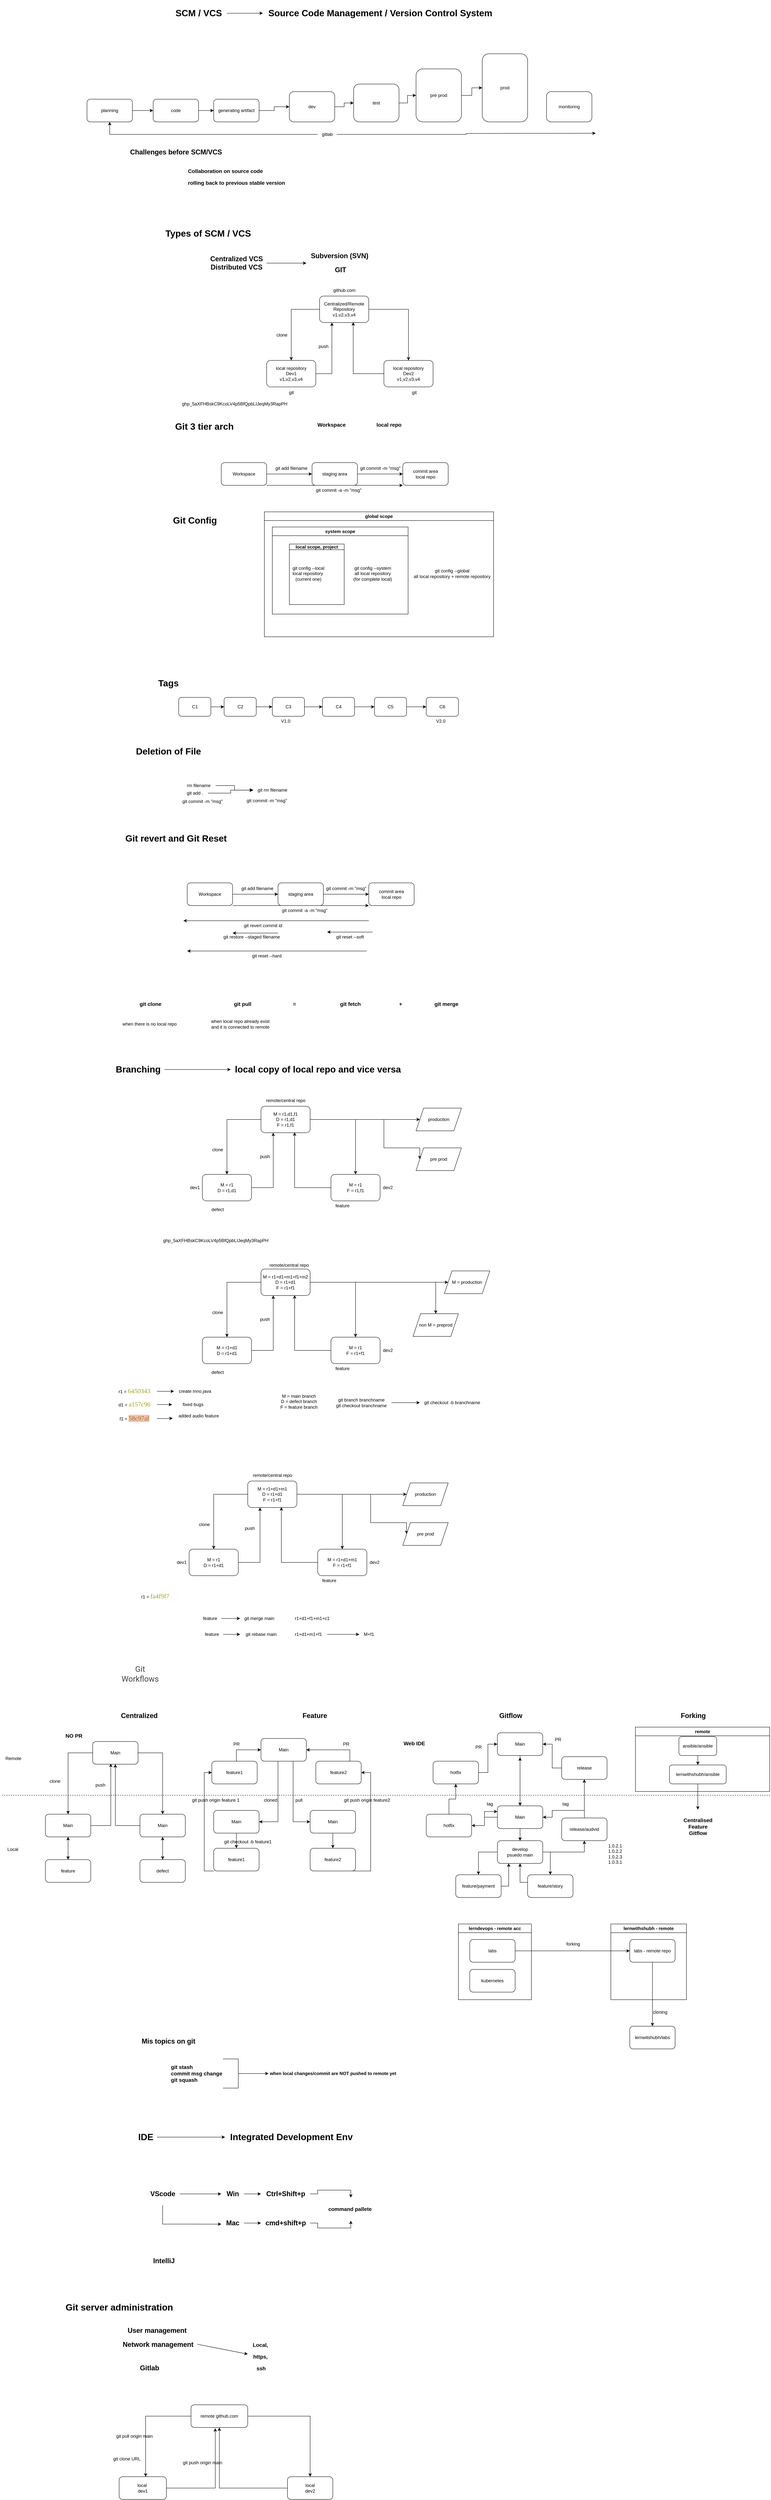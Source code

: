 <mxfile version="26.0.6">
  <diagram name="Page-1" id="vPEZp5ozdIX0pPsCURTt">
    <mxGraphModel dx="1978" dy="509" grid="1" gridSize="10" guides="1" tooltips="1" connect="1" arrows="1" fold="1" page="1" pageScale="1" pageWidth="827" pageHeight="1169" math="0" shadow="0">
      <root>
        <mxCell id="0" />
        <mxCell id="1" parent="0" />
        <mxCell id="a53LdpP_j_4WNjnp2xy7-15" value="" style="edgeStyle=orthogonalEdgeStyle;rounded=0;orthogonalLoop=1;jettySize=auto;html=1;" edge="1" parent="1" source="a53LdpP_j_4WNjnp2xy7-1" target="a53LdpP_j_4WNjnp2xy7-14">
          <mxGeometry relative="1" as="geometry" />
        </mxCell>
        <mxCell id="a53LdpP_j_4WNjnp2xy7-1" value="&lt;h1&gt;SCM / VCS&lt;/h1&gt;" style="text;html=1;align=center;verticalAlign=middle;resizable=0;points=[];autosize=1;strokeColor=none;fillColor=none;" vertex="1" parent="1">
          <mxGeometry x="65" y="138" width="150" height="70" as="geometry" />
        </mxCell>
        <mxCell id="a53LdpP_j_4WNjnp2xy7-2" value="" style="edgeStyle=orthogonalEdgeStyle;rounded=0;orthogonalLoop=1;jettySize=auto;html=1;" edge="1" parent="1" source="a53LdpP_j_4WNjnp2xy7-3" target="a53LdpP_j_4WNjnp2xy7-5">
          <mxGeometry relative="1" as="geometry" />
        </mxCell>
        <mxCell id="a53LdpP_j_4WNjnp2xy7-3" value="code" style="rounded=1;whiteSpace=wrap;html=1;" vertex="1" parent="1">
          <mxGeometry x="20" y="400" width="120" height="60" as="geometry" />
        </mxCell>
        <mxCell id="a53LdpP_j_4WNjnp2xy7-4" value="" style="edgeStyle=orthogonalEdgeStyle;rounded=0;orthogonalLoop=1;jettySize=auto;html=1;" edge="1" parent="1" source="a53LdpP_j_4WNjnp2xy7-5" target="a53LdpP_j_4WNjnp2xy7-7">
          <mxGeometry relative="1" as="geometry" />
        </mxCell>
        <mxCell id="a53LdpP_j_4WNjnp2xy7-5" value="generating artifact" style="rounded=1;whiteSpace=wrap;html=1;" vertex="1" parent="1">
          <mxGeometry x="180" y="400" width="120" height="60" as="geometry" />
        </mxCell>
        <mxCell id="a53LdpP_j_4WNjnp2xy7-6" value="" style="edgeStyle=orthogonalEdgeStyle;rounded=0;orthogonalLoop=1;jettySize=auto;html=1;" edge="1" parent="1" source="a53LdpP_j_4WNjnp2xy7-7" target="a53LdpP_j_4WNjnp2xy7-9">
          <mxGeometry relative="1" as="geometry" />
        </mxCell>
        <mxCell id="a53LdpP_j_4WNjnp2xy7-7" value="dev" style="rounded=1;whiteSpace=wrap;html=1;" vertex="1" parent="1">
          <mxGeometry x="380" y="380" width="120" height="80" as="geometry" />
        </mxCell>
        <mxCell id="a53LdpP_j_4WNjnp2xy7-8" value="" style="edgeStyle=orthogonalEdgeStyle;rounded=0;orthogonalLoop=1;jettySize=auto;html=1;" edge="1" parent="1" source="a53LdpP_j_4WNjnp2xy7-9" target="a53LdpP_j_4WNjnp2xy7-11">
          <mxGeometry relative="1" as="geometry" />
        </mxCell>
        <mxCell id="a53LdpP_j_4WNjnp2xy7-9" value="test" style="rounded=1;whiteSpace=wrap;html=1;" vertex="1" parent="1">
          <mxGeometry x="550" y="360" width="120" height="100" as="geometry" />
        </mxCell>
        <mxCell id="a53LdpP_j_4WNjnp2xy7-10" value="" style="edgeStyle=orthogonalEdgeStyle;rounded=0;orthogonalLoop=1;jettySize=auto;html=1;" edge="1" parent="1" source="a53LdpP_j_4WNjnp2xy7-11" target="a53LdpP_j_4WNjnp2xy7-12">
          <mxGeometry relative="1" as="geometry" />
        </mxCell>
        <mxCell id="a53LdpP_j_4WNjnp2xy7-11" value="pre prod" style="rounded=1;whiteSpace=wrap;html=1;" vertex="1" parent="1">
          <mxGeometry x="715" y="320" width="120" height="140" as="geometry" />
        </mxCell>
        <mxCell id="a53LdpP_j_4WNjnp2xy7-12" value="prod" style="rounded=1;whiteSpace=wrap;html=1;" vertex="1" parent="1">
          <mxGeometry x="890" y="280" width="120" height="180" as="geometry" />
        </mxCell>
        <mxCell id="a53LdpP_j_4WNjnp2xy7-13" value="&lt;h3&gt;Collaboration on source code&amp;nbsp;&lt;/h3&gt;&lt;h3 style=&quot;&quot;&gt;rolling back to previous stable version&lt;/h3&gt;" style="text;html=1;align=left;verticalAlign=middle;resizable=0;points=[];autosize=1;strokeColor=none;fillColor=none;" vertex="1" parent="1">
          <mxGeometry x="110" y="560" width="280" height="90" as="geometry" />
        </mxCell>
        <mxCell id="a53LdpP_j_4WNjnp2xy7-14" value="&lt;h1&gt;Source Code Management / Version Control System&lt;/h1&gt;" style="text;html=1;align=center;verticalAlign=middle;resizable=0;points=[];autosize=1;strokeColor=none;fillColor=none;" vertex="1" parent="1">
          <mxGeometry x="310" y="138" width="620" height="70" as="geometry" />
        </mxCell>
        <mxCell id="a53LdpP_j_4WNjnp2xy7-16" value="&lt;h2&gt;Challenges before SCM/VCS&lt;/h2&gt;" style="text;html=1;align=center;verticalAlign=middle;resizable=0;points=[];autosize=1;strokeColor=none;fillColor=none;" vertex="1" parent="1">
          <mxGeometry x="-55" y="510" width="270" height="60" as="geometry" />
        </mxCell>
        <mxCell id="a53LdpP_j_4WNjnp2xy7-17" value="&lt;h1&gt;Types of SCM / VCS&lt;/h1&gt;" style="text;html=1;align=center;verticalAlign=middle;resizable=0;points=[];autosize=1;strokeColor=none;fillColor=none;" vertex="1" parent="1">
          <mxGeometry x="40" y="720" width="250" height="70" as="geometry" />
        </mxCell>
        <mxCell id="a53LdpP_j_4WNjnp2xy7-29" value="" style="edgeStyle=orthogonalEdgeStyle;rounded=0;orthogonalLoop=1;jettySize=auto;html=1;" edge="1" parent="1" source="a53LdpP_j_4WNjnp2xy7-18" target="a53LdpP_j_4WNjnp2xy7-28">
          <mxGeometry relative="1" as="geometry" />
        </mxCell>
        <mxCell id="a53LdpP_j_4WNjnp2xy7-18" value="&lt;h2&gt;Centralized VCS&lt;br&gt;Distributed VCS&lt;/h2&gt;" style="text;html=1;align=center;verticalAlign=middle;resizable=0;points=[];autosize=1;strokeColor=none;fillColor=none;" vertex="1" parent="1">
          <mxGeometry x="160" y="788" width="160" height="90" as="geometry" />
        </mxCell>
        <mxCell id="a53LdpP_j_4WNjnp2xy7-22" style="edgeStyle=orthogonalEdgeStyle;rounded=0;orthogonalLoop=1;jettySize=auto;html=1;" edge="1" parent="1" source="a53LdpP_j_4WNjnp2xy7-19" target="a53LdpP_j_4WNjnp2xy7-20">
          <mxGeometry relative="1" as="geometry" />
        </mxCell>
        <mxCell id="a53LdpP_j_4WNjnp2xy7-23" style="edgeStyle=orthogonalEdgeStyle;rounded=0;orthogonalLoop=1;jettySize=auto;html=1;" edge="1" parent="1" source="a53LdpP_j_4WNjnp2xy7-19" target="a53LdpP_j_4WNjnp2xy7-21">
          <mxGeometry relative="1" as="geometry" />
        </mxCell>
        <mxCell id="a53LdpP_j_4WNjnp2xy7-19" value="Centralized/Remote&lt;div&gt;Repository&lt;/div&gt;&lt;div&gt;v1,v2,v3,v4&lt;/div&gt;" style="rounded=1;whiteSpace=wrap;html=1;" vertex="1" parent="1">
          <mxGeometry x="460" y="920" width="130" height="70" as="geometry" />
        </mxCell>
        <mxCell id="a53LdpP_j_4WNjnp2xy7-24" style="edgeStyle=orthogonalEdgeStyle;rounded=0;orthogonalLoop=1;jettySize=auto;html=1;entryX=0.25;entryY=1;entryDx=0;entryDy=0;" edge="1" parent="1" source="a53LdpP_j_4WNjnp2xy7-20" target="a53LdpP_j_4WNjnp2xy7-19">
          <mxGeometry relative="1" as="geometry" />
        </mxCell>
        <mxCell id="a53LdpP_j_4WNjnp2xy7-20" value="&lt;div&gt;local repository&lt;/div&gt;Dev1&lt;div&gt;v1,v2,v3,v4&lt;/div&gt;" style="rounded=1;whiteSpace=wrap;html=1;" vertex="1" parent="1">
          <mxGeometry x="320" y="1090" width="130" height="70" as="geometry" />
        </mxCell>
        <mxCell id="a53LdpP_j_4WNjnp2xy7-21" value="local repository&lt;div&gt;Dev2&lt;/div&gt;&lt;div&gt;v1,v2,v3,v4&lt;/div&gt;" style="rounded=1;whiteSpace=wrap;html=1;" vertex="1" parent="1">
          <mxGeometry x="630" y="1090" width="130" height="70" as="geometry" />
        </mxCell>
        <mxCell id="a53LdpP_j_4WNjnp2xy7-25" style="edgeStyle=orthogonalEdgeStyle;rounded=0;orthogonalLoop=1;jettySize=auto;html=1;entryX=0.684;entryY=0.987;entryDx=0;entryDy=0;entryPerimeter=0;" edge="1" parent="1" source="a53LdpP_j_4WNjnp2xy7-21" target="a53LdpP_j_4WNjnp2xy7-19">
          <mxGeometry relative="1" as="geometry" />
        </mxCell>
        <mxCell id="a53LdpP_j_4WNjnp2xy7-26" value="clone" style="text;html=1;align=center;verticalAlign=middle;resizable=0;points=[];autosize=1;strokeColor=none;fillColor=none;" vertex="1" parent="1">
          <mxGeometry x="335" y="1008" width="50" height="30" as="geometry" />
        </mxCell>
        <mxCell id="a53LdpP_j_4WNjnp2xy7-27" value="push" style="text;html=1;align=center;verticalAlign=middle;resizable=0;points=[];autosize=1;strokeColor=none;fillColor=none;" vertex="1" parent="1">
          <mxGeometry x="445" y="1038" width="50" height="30" as="geometry" />
        </mxCell>
        <mxCell id="a53LdpP_j_4WNjnp2xy7-28" value="&lt;h2&gt;Subversion (SVN)&amp;nbsp;&lt;/h2&gt;&lt;h2&gt;GIT&lt;/h2&gt;" style="text;html=1;align=center;verticalAlign=middle;resizable=0;points=[];autosize=1;strokeColor=none;fillColor=none;" vertex="1" parent="1">
          <mxGeometry x="425" y="783" width="180" height="100" as="geometry" />
        </mxCell>
        <mxCell id="a53LdpP_j_4WNjnp2xy7-30" value="git" style="text;html=1;align=center;verticalAlign=middle;resizable=0;points=[];autosize=1;strokeColor=none;fillColor=none;" vertex="1" parent="1">
          <mxGeometry x="365" y="1160" width="40" height="30" as="geometry" />
        </mxCell>
        <mxCell id="a53LdpP_j_4WNjnp2xy7-31" value="git" style="text;html=1;align=center;verticalAlign=middle;resizable=0;points=[];autosize=1;strokeColor=none;fillColor=none;" vertex="1" parent="1">
          <mxGeometry x="690" y="1160" width="40" height="30" as="geometry" />
        </mxCell>
        <mxCell id="a53LdpP_j_4WNjnp2xy7-32" value="github.com" style="text;html=1;align=center;verticalAlign=middle;resizable=0;points=[];autosize=1;strokeColor=none;fillColor=none;" vertex="1" parent="1">
          <mxGeometry x="485" y="890" width="80" height="30" as="geometry" />
        </mxCell>
        <mxCell id="a53LdpP_j_4WNjnp2xy7-33" value="&lt;h1&gt;Git 3 tier arch&lt;/h1&gt;" style="text;html=1;align=center;verticalAlign=middle;resizable=0;points=[];autosize=1;strokeColor=none;fillColor=none;" vertex="1" parent="1">
          <mxGeometry x="65" y="1230" width="180" height="70" as="geometry" />
        </mxCell>
        <mxCell id="a53LdpP_j_4WNjnp2xy7-36" value="" style="edgeStyle=orthogonalEdgeStyle;rounded=0;orthogonalLoop=1;jettySize=auto;html=1;" edge="1" parent="1" source="a53LdpP_j_4WNjnp2xy7-34" target="a53LdpP_j_4WNjnp2xy7-35">
          <mxGeometry relative="1" as="geometry" />
        </mxCell>
        <mxCell id="a53LdpP_j_4WNjnp2xy7-34" value="Workspace" style="rounded=1;whiteSpace=wrap;html=1;" vertex="1" parent="1">
          <mxGeometry x="200" y="1360" width="120" height="60" as="geometry" />
        </mxCell>
        <mxCell id="a53LdpP_j_4WNjnp2xy7-38" value="" style="edgeStyle=orthogonalEdgeStyle;rounded=0;orthogonalLoop=1;jettySize=auto;html=1;" edge="1" parent="1" source="a53LdpP_j_4WNjnp2xy7-35" target="a53LdpP_j_4WNjnp2xy7-37">
          <mxGeometry relative="1" as="geometry" />
        </mxCell>
        <mxCell id="a53LdpP_j_4WNjnp2xy7-35" value="staging area" style="rounded=1;whiteSpace=wrap;html=1;" vertex="1" parent="1">
          <mxGeometry x="440" y="1360" width="120" height="60" as="geometry" />
        </mxCell>
        <mxCell id="a53LdpP_j_4WNjnp2xy7-37" value="commit area&lt;div&gt;local repo&lt;/div&gt;" style="rounded=1;whiteSpace=wrap;html=1;" vertex="1" parent="1">
          <mxGeometry x="680" y="1360" width="120" height="60" as="geometry" />
        </mxCell>
        <mxCell id="a53LdpP_j_4WNjnp2xy7-39" value="&lt;h3&gt;Workspace&lt;span style=&quot;white-space: pre;&quot;&gt;&#x9;&lt;/span&gt;&lt;span style=&quot;white-space: pre;&quot;&gt;&#x9;&lt;/span&gt;&lt;span style=&quot;white-space: pre;&quot;&gt;&#x9;&lt;/span&gt;local repo&lt;/h3&gt;" style="text;html=1;align=center;verticalAlign=middle;resizable=0;points=[];autosize=1;strokeColor=none;fillColor=none;" vertex="1" parent="1">
          <mxGeometry x="440" y="1230" width="250" height="60" as="geometry" />
        </mxCell>
        <mxCell id="a53LdpP_j_4WNjnp2xy7-40" value="git add filename" style="text;html=1;align=center;verticalAlign=middle;resizable=0;points=[];autosize=1;strokeColor=none;fillColor=none;" vertex="1" parent="1">
          <mxGeometry x="330" y="1360" width="110" height="30" as="geometry" />
        </mxCell>
        <mxCell id="a53LdpP_j_4WNjnp2xy7-41" value="git commit -m &quot;msg&quot;" style="text;html=1;align=center;verticalAlign=middle;resizable=0;points=[];autosize=1;strokeColor=none;fillColor=none;" vertex="1" parent="1">
          <mxGeometry x="555" y="1360" width="130" height="30" as="geometry" />
        </mxCell>
        <mxCell id="a53LdpP_j_4WNjnp2xy7-43" value="&lt;h1&gt;Git Config&lt;/h1&gt;" style="text;html=1;align=center;verticalAlign=middle;resizable=0;points=[];autosize=1;strokeColor=none;fillColor=none;" vertex="1" parent="1">
          <mxGeometry x="60" y="1478" width="140" height="70" as="geometry" />
        </mxCell>
        <mxCell id="a53LdpP_j_4WNjnp2xy7-44" value="global scope" style="swimlane;whiteSpace=wrap;html=1;" vertex="1" parent="1">
          <mxGeometry x="314" y="1490" width="606" height="330" as="geometry" />
        </mxCell>
        <mxCell id="a53LdpP_j_4WNjnp2xy7-45" value="system scope" style="swimlane;whiteSpace=wrap;html=1;" vertex="1" parent="a53LdpP_j_4WNjnp2xy7-44">
          <mxGeometry x="21" y="40" width="359" height="230" as="geometry" />
        </mxCell>
        <mxCell id="a53LdpP_j_4WNjnp2xy7-46" value="local scope, project" style="swimlane;whiteSpace=wrap;html=1;startSize=15;" vertex="1" parent="a53LdpP_j_4WNjnp2xy7-45">
          <mxGeometry x="45" y="45" width="145" height="160" as="geometry" />
        </mxCell>
        <mxCell id="a53LdpP_j_4WNjnp2xy7-48" value="git config --local&lt;div&gt;local repository&amp;nbsp;&lt;/div&gt;&lt;div&gt;(current one)&lt;/div&gt;" style="text;html=1;align=center;verticalAlign=middle;resizable=0;points=[];autosize=1;strokeColor=none;fillColor=none;" vertex="1" parent="1">
          <mxGeometry x="375" y="1623" width="110" height="60" as="geometry" />
        </mxCell>
        <mxCell id="a53LdpP_j_4WNjnp2xy7-49" value="git config --system&lt;div&gt;all local repository&lt;/div&gt;&lt;div&gt;(for complete local)&lt;/div&gt;" style="text;html=1;align=center;verticalAlign=middle;resizable=0;points=[];autosize=1;strokeColor=none;fillColor=none;" vertex="1" parent="1">
          <mxGeometry x="535" y="1623" width="130" height="60" as="geometry" />
        </mxCell>
        <mxCell id="a53LdpP_j_4WNjnp2xy7-50" value="git config --global&lt;div&gt;all local repository + remote repository&lt;/div&gt;" style="text;html=1;align=center;verticalAlign=middle;resizable=0;points=[];autosize=1;strokeColor=none;fillColor=none;" vertex="1" parent="1">
          <mxGeometry x="695" y="1633" width="230" height="40" as="geometry" />
        </mxCell>
        <mxCell id="a53LdpP_j_4WNjnp2xy7-51" value="" style="endArrow=classic;html=1;rounded=0;exitX=1;exitY=1;exitDx=0;exitDy=0;entryX=0;entryY=1;entryDx=0;entryDy=0;" edge="1" parent="1" source="a53LdpP_j_4WNjnp2xy7-34" target="a53LdpP_j_4WNjnp2xy7-37">
          <mxGeometry width="50" height="50" relative="1" as="geometry">
            <mxPoint x="690" y="1620" as="sourcePoint" />
            <mxPoint x="740" y="1570" as="targetPoint" />
          </mxGeometry>
        </mxCell>
        <mxCell id="a53LdpP_j_4WNjnp2xy7-52" value="git commit -a -m &quot;msg&quot;" style="text;html=1;align=center;verticalAlign=middle;resizable=0;points=[];autosize=1;strokeColor=none;fillColor=none;" vertex="1" parent="1">
          <mxGeometry x="440" y="1418" width="140" height="30" as="geometry" />
        </mxCell>
        <mxCell id="a53LdpP_j_4WNjnp2xy7-55" value="" style="edgeStyle=orthogonalEdgeStyle;rounded=0;orthogonalLoop=1;jettySize=auto;html=1;" edge="1" parent="1" source="a53LdpP_j_4WNjnp2xy7-53" target="a53LdpP_j_4WNjnp2xy7-54">
          <mxGeometry relative="1" as="geometry" />
        </mxCell>
        <mxCell id="a53LdpP_j_4WNjnp2xy7-53" value="C1" style="rounded=1;whiteSpace=wrap;html=1;" vertex="1" parent="1">
          <mxGeometry x="87.5" y="1980" width="85" height="50" as="geometry" />
        </mxCell>
        <mxCell id="a53LdpP_j_4WNjnp2xy7-57" value="" style="edgeStyle=orthogonalEdgeStyle;rounded=0;orthogonalLoop=1;jettySize=auto;html=1;" edge="1" parent="1" source="a53LdpP_j_4WNjnp2xy7-54" target="a53LdpP_j_4WNjnp2xy7-56">
          <mxGeometry relative="1" as="geometry" />
        </mxCell>
        <mxCell id="a53LdpP_j_4WNjnp2xy7-54" value="C2" style="rounded=1;whiteSpace=wrap;html=1;" vertex="1" parent="1">
          <mxGeometry x="207.5" y="1980" width="85" height="50" as="geometry" />
        </mxCell>
        <mxCell id="a53LdpP_j_4WNjnp2xy7-60" value="" style="edgeStyle=orthogonalEdgeStyle;rounded=0;orthogonalLoop=1;jettySize=auto;html=1;" edge="1" parent="1" source="a53LdpP_j_4WNjnp2xy7-56" target="a53LdpP_j_4WNjnp2xy7-59">
          <mxGeometry relative="1" as="geometry" />
        </mxCell>
        <mxCell id="a53LdpP_j_4WNjnp2xy7-56" value="C3" style="rounded=1;whiteSpace=wrap;html=1;" vertex="1" parent="1">
          <mxGeometry x="335" y="1980" width="85" height="50" as="geometry" />
        </mxCell>
        <mxCell id="a53LdpP_j_4WNjnp2xy7-58" value="V1.0" style="text;html=1;align=center;verticalAlign=middle;resizable=0;points=[];autosize=1;strokeColor=none;fillColor=none;" vertex="1" parent="1">
          <mxGeometry x="345" y="2028" width="50" height="30" as="geometry" />
        </mxCell>
        <mxCell id="a53LdpP_j_4WNjnp2xy7-62" value="" style="edgeStyle=orthogonalEdgeStyle;rounded=0;orthogonalLoop=1;jettySize=auto;html=1;" edge="1" parent="1" source="a53LdpP_j_4WNjnp2xy7-59" target="a53LdpP_j_4WNjnp2xy7-61">
          <mxGeometry relative="1" as="geometry" />
        </mxCell>
        <mxCell id="a53LdpP_j_4WNjnp2xy7-59" value="C4" style="rounded=1;whiteSpace=wrap;html=1;" vertex="1" parent="1">
          <mxGeometry x="467.5" y="1980" width="85" height="50" as="geometry" />
        </mxCell>
        <mxCell id="a53LdpP_j_4WNjnp2xy7-64" value="" style="edgeStyle=orthogonalEdgeStyle;rounded=0;orthogonalLoop=1;jettySize=auto;html=1;" edge="1" parent="1" source="a53LdpP_j_4WNjnp2xy7-61" target="a53LdpP_j_4WNjnp2xy7-63">
          <mxGeometry relative="1" as="geometry" />
        </mxCell>
        <mxCell id="a53LdpP_j_4WNjnp2xy7-61" value="C5" style="rounded=1;whiteSpace=wrap;html=1;" vertex="1" parent="1">
          <mxGeometry x="605" y="1980" width="85" height="50" as="geometry" />
        </mxCell>
        <mxCell id="a53LdpP_j_4WNjnp2xy7-63" value="C6" style="rounded=1;whiteSpace=wrap;html=1;" vertex="1" parent="1">
          <mxGeometry x="742" y="1980" width="85" height="50" as="geometry" />
        </mxCell>
        <mxCell id="a53LdpP_j_4WNjnp2xy7-65" value="V2.0" style="text;html=1;align=center;verticalAlign=middle;resizable=0;points=[];autosize=1;strokeColor=none;fillColor=none;" vertex="1" parent="1">
          <mxGeometry x="755" y="2028" width="50" height="30" as="geometry" />
        </mxCell>
        <mxCell id="a53LdpP_j_4WNjnp2xy7-66" value="&lt;h1&gt;Tags&lt;/h1&gt;" style="text;html=1;align=center;verticalAlign=middle;resizable=0;points=[];autosize=1;strokeColor=none;fillColor=none;" vertex="1" parent="1">
          <mxGeometry x="20" y="1908" width="80" height="70" as="geometry" />
        </mxCell>
        <mxCell id="a53LdpP_j_4WNjnp2xy7-67" value="&lt;h1&gt;Deletion of File&lt;/h1&gt;" style="text;html=1;align=center;verticalAlign=middle;resizable=0;points=[];autosize=1;strokeColor=none;fillColor=none;" vertex="1" parent="1">
          <mxGeometry x="-40" y="2088" width="200" height="70" as="geometry" />
        </mxCell>
        <mxCell id="a53LdpP_j_4WNjnp2xy7-72" style="edgeStyle=orthogonalEdgeStyle;rounded=0;orthogonalLoop=1;jettySize=auto;html=1;" edge="1" parent="1" source="a53LdpP_j_4WNjnp2xy7-68" target="a53LdpP_j_4WNjnp2xy7-71">
          <mxGeometry relative="1" as="geometry" />
        </mxCell>
        <mxCell id="a53LdpP_j_4WNjnp2xy7-68" value="rm filename" style="text;html=1;align=center;verticalAlign=middle;resizable=0;points=[];autosize=1;strokeColor=none;fillColor=none;" vertex="1" parent="1">
          <mxGeometry x="95" y="2198" width="90" height="30" as="geometry" />
        </mxCell>
        <mxCell id="a53LdpP_j_4WNjnp2xy7-69" value="git add ." style="text;html=1;align=center;verticalAlign=middle;resizable=0;points=[];autosize=1;strokeColor=none;fillColor=none;" vertex="1" parent="1">
          <mxGeometry x="95" y="2218" width="70" height="30" as="geometry" />
        </mxCell>
        <mxCell id="a53LdpP_j_4WNjnp2xy7-70" value="git commit -m &quot;msg&quot;" style="text;html=1;align=center;verticalAlign=middle;resizable=0;points=[];autosize=1;strokeColor=none;fillColor=none;" vertex="1" parent="1">
          <mxGeometry x="85" y="2240" width="130" height="30" as="geometry" />
        </mxCell>
        <mxCell id="a53LdpP_j_4WNjnp2xy7-71" value="git rm filename" style="text;html=1;align=center;verticalAlign=middle;resizable=0;points=[];autosize=1;strokeColor=none;fillColor=none;" vertex="1" parent="1">
          <mxGeometry x="285" y="2210" width="100" height="30" as="geometry" />
        </mxCell>
        <mxCell id="a53LdpP_j_4WNjnp2xy7-73" style="edgeStyle=orthogonalEdgeStyle;rounded=0;orthogonalLoop=1;jettySize=auto;html=1;entryX=-0.015;entryY=0.505;entryDx=0;entryDy=0;entryPerimeter=0;" edge="1" parent="1" source="a53LdpP_j_4WNjnp2xy7-69" target="a53LdpP_j_4WNjnp2xy7-71">
          <mxGeometry relative="1" as="geometry" />
        </mxCell>
        <mxCell id="a53LdpP_j_4WNjnp2xy7-74" value="git commit -m &quot;msg&quot;" style="text;html=1;align=center;verticalAlign=middle;resizable=0;points=[];autosize=1;strokeColor=none;fillColor=none;" vertex="1" parent="1">
          <mxGeometry x="255" y="2238" width="130" height="30" as="geometry" />
        </mxCell>
        <mxCell id="a53LdpP_j_4WNjnp2xy7-75" value="&lt;h1&gt;Git revert and Git Reset&lt;/h1&gt;" style="text;html=1;align=center;verticalAlign=middle;resizable=0;points=[];autosize=1;strokeColor=none;fillColor=none;" vertex="1" parent="1">
          <mxGeometry x="-65" y="2318" width="290" height="70" as="geometry" />
        </mxCell>
        <mxCell id="a53LdpP_j_4WNjnp2xy7-76" value="" style="edgeStyle=orthogonalEdgeStyle;rounded=0;orthogonalLoop=1;jettySize=auto;html=1;" edge="1" parent="1" source="a53LdpP_j_4WNjnp2xy7-77" target="a53LdpP_j_4WNjnp2xy7-79">
          <mxGeometry relative="1" as="geometry" />
        </mxCell>
        <mxCell id="a53LdpP_j_4WNjnp2xy7-77" value="Workspace" style="rounded=1;whiteSpace=wrap;html=1;" vertex="1" parent="1">
          <mxGeometry x="110" y="2470" width="120" height="60" as="geometry" />
        </mxCell>
        <mxCell id="a53LdpP_j_4WNjnp2xy7-78" value="" style="edgeStyle=orthogonalEdgeStyle;rounded=0;orthogonalLoop=1;jettySize=auto;html=1;" edge="1" parent="1" source="a53LdpP_j_4WNjnp2xy7-79" target="a53LdpP_j_4WNjnp2xy7-80">
          <mxGeometry relative="1" as="geometry" />
        </mxCell>
        <mxCell id="a53LdpP_j_4WNjnp2xy7-79" value="staging area" style="rounded=1;whiteSpace=wrap;html=1;" vertex="1" parent="1">
          <mxGeometry x="350" y="2470" width="120" height="60" as="geometry" />
        </mxCell>
        <mxCell id="a53LdpP_j_4WNjnp2xy7-80" value="commit area&lt;div&gt;local repo&lt;/div&gt;" style="rounded=1;whiteSpace=wrap;html=1;" vertex="1" parent="1">
          <mxGeometry x="590" y="2470" width="120" height="60" as="geometry" />
        </mxCell>
        <mxCell id="a53LdpP_j_4WNjnp2xy7-81" value="git add filename" style="text;html=1;align=center;verticalAlign=middle;resizable=0;points=[];autosize=1;strokeColor=none;fillColor=none;" vertex="1" parent="1">
          <mxGeometry x="240" y="2470" width="110" height="30" as="geometry" />
        </mxCell>
        <mxCell id="a53LdpP_j_4WNjnp2xy7-82" value="git commit -m &quot;msg&quot;" style="text;html=1;align=center;verticalAlign=middle;resizable=0;points=[];autosize=1;strokeColor=none;fillColor=none;" vertex="1" parent="1">
          <mxGeometry x="465" y="2470" width="130" height="30" as="geometry" />
        </mxCell>
        <mxCell id="a53LdpP_j_4WNjnp2xy7-83" value="" style="endArrow=classic;html=1;rounded=0;exitX=1;exitY=1;exitDx=0;exitDy=0;entryX=0;entryY=1;entryDx=0;entryDy=0;" edge="1" parent="1" source="a53LdpP_j_4WNjnp2xy7-77" target="a53LdpP_j_4WNjnp2xy7-80">
          <mxGeometry width="50" height="50" relative="1" as="geometry">
            <mxPoint x="600" y="2730" as="sourcePoint" />
            <mxPoint x="650" y="2680" as="targetPoint" />
          </mxGeometry>
        </mxCell>
        <mxCell id="a53LdpP_j_4WNjnp2xy7-84" value="git commit -a -m &quot;msg&quot;" style="text;html=1;align=center;verticalAlign=middle;resizable=0;points=[];autosize=1;strokeColor=none;fillColor=none;" vertex="1" parent="1">
          <mxGeometry x="350" y="2528" width="140" height="30" as="geometry" />
        </mxCell>
        <mxCell id="a53LdpP_j_4WNjnp2xy7-85" value="" style="endArrow=classic;html=1;rounded=0;" edge="1" parent="1">
          <mxGeometry width="50" height="50" relative="1" as="geometry">
            <mxPoint x="590" y="2570" as="sourcePoint" />
            <mxPoint x="100" y="2570" as="targetPoint" />
          </mxGeometry>
        </mxCell>
        <mxCell id="a53LdpP_j_4WNjnp2xy7-86" value="git revert commit id" style="text;html=1;align=center;verticalAlign=middle;resizable=0;points=[];autosize=1;strokeColor=none;fillColor=none;" vertex="1" parent="1">
          <mxGeometry x="250" y="2568" width="120" height="30" as="geometry" />
        </mxCell>
        <mxCell id="a53LdpP_j_4WNjnp2xy7-89" value="" style="endArrow=classic;html=1;rounded=0;" edge="1" parent="1">
          <mxGeometry width="50" height="50" relative="1" as="geometry">
            <mxPoint x="600" y="2600" as="sourcePoint" />
            <mxPoint x="480" y="2600" as="targetPoint" />
          </mxGeometry>
        </mxCell>
        <mxCell id="a53LdpP_j_4WNjnp2xy7-90" value="git reset --soft" style="text;html=1;align=center;verticalAlign=middle;resizable=0;points=[];autosize=1;strokeColor=none;fillColor=none;" vertex="1" parent="1">
          <mxGeometry x="490" y="2598" width="100" height="30" as="geometry" />
        </mxCell>
        <mxCell id="a53LdpP_j_4WNjnp2xy7-91" value="" style="endArrow=classic;html=1;rounded=0;" edge="1" parent="1">
          <mxGeometry width="50" height="50" relative="1" as="geometry">
            <mxPoint x="585" y="2650" as="sourcePoint" />
            <mxPoint x="110" y="2650" as="targetPoint" />
          </mxGeometry>
        </mxCell>
        <mxCell id="a53LdpP_j_4WNjnp2xy7-92" value="git reset --hard" style="text;html=1;align=center;verticalAlign=middle;resizable=0;points=[];autosize=1;strokeColor=none;fillColor=none;" vertex="1" parent="1">
          <mxGeometry x="270" y="2648" width="100" height="30" as="geometry" />
        </mxCell>
        <mxCell id="a53LdpP_j_4WNjnp2xy7-93" value="" style="endArrow=classic;html=1;rounded=0;" edge="1" parent="1">
          <mxGeometry width="50" height="50" relative="1" as="geometry">
            <mxPoint x="350" y="2602.57" as="sourcePoint" />
            <mxPoint x="230" y="2602.57" as="targetPoint" />
          </mxGeometry>
        </mxCell>
        <mxCell id="a53LdpP_j_4WNjnp2xy7-94" value="git restore --staged filename" style="text;html=1;align=center;verticalAlign=middle;resizable=0;points=[];autosize=1;strokeColor=none;fillColor=none;" vertex="1" parent="1">
          <mxGeometry x="195" y="2598" width="170" height="30" as="geometry" />
        </mxCell>
        <mxCell id="a53LdpP_j_4WNjnp2xy7-96" value="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" style="text;html=1;align=center;verticalAlign=middle;resizable=0;points=[];autosize=1;strokeColor=none;fillColor=none;" vertex="1" parent="1">
          <mxGeometry x="85" y="1190" width="300" height="30" as="geometry" />
        </mxCell>
        <mxCell id="a53LdpP_j_4WNjnp2xy7-97" value="&lt;h3&gt;git clone&lt;span style=&quot;white-space: pre;&quot;&gt;&#x9;&lt;/span&gt;&lt;span style=&quot;white-space: pre;&quot;&gt;&#x9;&lt;/span&gt;&lt;span style=&quot;white-space: pre;&quot;&gt;&#x9;&lt;/span&gt;&lt;span style=&quot;white-space: pre;&quot;&gt;&#x9;&lt;/span&gt;&lt;span style=&quot;white-space: pre;&quot;&gt;&#x9;&lt;/span&gt;&lt;span style=&quot;white-space: pre;&quot;&gt;&#x9;&lt;span style=&quot;white-space: pre;&quot;&gt;&#x9;&lt;/span&gt;git pull&lt;span style=&quot;white-space: pre;&quot;&gt;&#x9;&lt;/span&gt;&lt;span style=&quot;white-space: pre;&quot;&gt;&#x9;&lt;/span&gt;&lt;span style=&quot;white-space: pre;&quot;&gt;&#x9;&lt;span style=&quot;white-space: pre;&quot;&gt;&#x9;&lt;/span&gt;=&lt;span style=&quot;white-space: pre;&quot;&gt;&#x9;&lt;/span&gt;&lt;/span&gt;&lt;span style=&quot;white-space: pre;&quot;&gt;&#x9;&lt;/span&gt;&lt;span style=&quot;white-space: pre;&quot;&gt;&#x9;&lt;/span&gt;&lt;span style=&quot;white-space: pre;&quot;&gt;&#x9;&lt;/span&gt;git fetch&lt;span style=&quot;white-space: pre;&quot;&gt;&#x9;&lt;/span&gt;&lt;span style=&quot;white-space: pre;&quot;&gt;&#x9;&lt;/span&gt;&lt;span style=&quot;white-space: pre;&quot;&gt;&#x9;&lt;/span&gt;&lt;span style=&quot;white-space: pre;&quot;&gt;&#x9;&lt;/span&gt;+&lt;span style=&quot;white-space: pre;&quot;&gt;&#x9;&lt;/span&gt;&lt;span style=&quot;white-space: pre;&quot;&gt;&#x9;&lt;/span&gt;&lt;span style=&quot;white-space: pre;&quot;&gt;&#x9;&lt;/span&gt;git merge&lt;/span&gt;&lt;/h3&gt;&lt;span style=&quot;white-space: pre;&quot;&gt;&lt;/span&gt;" style="text;html=1;align=center;verticalAlign=middle;resizable=0;points=[];autosize=1;strokeColor=none;fillColor=none;" vertex="1" parent="1">
          <mxGeometry x="-30" y="2760" width="870" height="60" as="geometry" />
        </mxCell>
        <mxCell id="a53LdpP_j_4WNjnp2xy7-98" value="when there is no local repo" style="text;html=1;align=center;verticalAlign=middle;resizable=0;points=[];autosize=1;strokeColor=none;fillColor=none;" vertex="1" parent="1">
          <mxGeometry x="-75" y="2828" width="170" height="30" as="geometry" />
        </mxCell>
        <mxCell id="a53LdpP_j_4WNjnp2xy7-99" value="when local repo already exist&lt;div&gt;and it is connected to remote&lt;/div&gt;" style="text;html=1;align=center;verticalAlign=middle;resizable=0;points=[];autosize=1;strokeColor=none;fillColor=none;" vertex="1" parent="1">
          <mxGeometry x="160" y="2823" width="180" height="40" as="geometry" />
        </mxCell>
        <mxCell id="a53LdpP_j_4WNjnp2xy7-102" value="" style="edgeStyle=orthogonalEdgeStyle;rounded=0;orthogonalLoop=1;jettySize=auto;html=1;" edge="1" parent="1" source="a53LdpP_j_4WNjnp2xy7-100" target="a53LdpP_j_4WNjnp2xy7-101">
          <mxGeometry relative="1" as="geometry" />
        </mxCell>
        <mxCell id="a53LdpP_j_4WNjnp2xy7-100" value="&lt;h1&gt;Branching&lt;/h1&gt;" style="text;html=1;align=center;verticalAlign=middle;resizable=0;points=[];autosize=1;strokeColor=none;fillColor=none;" vertex="1" parent="1">
          <mxGeometry x="-90" y="2928" width="140" height="70" as="geometry" />
        </mxCell>
        <mxCell id="a53LdpP_j_4WNjnp2xy7-101" value="&lt;h1&gt;local copy of local repo and vice versa&lt;/h1&gt;" style="text;html=1;align=center;verticalAlign=middle;resizable=0;points=[];autosize=1;strokeColor=none;fillColor=none;" vertex="1" parent="1">
          <mxGeometry x="225" y="2928" width="460" height="70" as="geometry" />
        </mxCell>
        <mxCell id="a53LdpP_j_4WNjnp2xy7-103" style="edgeStyle=orthogonalEdgeStyle;rounded=0;orthogonalLoop=1;jettySize=auto;html=1;" edge="1" parent="1" source="a53LdpP_j_4WNjnp2xy7-105" target="a53LdpP_j_4WNjnp2xy7-107">
          <mxGeometry relative="1" as="geometry" />
        </mxCell>
        <mxCell id="a53LdpP_j_4WNjnp2xy7-104" style="edgeStyle=orthogonalEdgeStyle;rounded=0;orthogonalLoop=1;jettySize=auto;html=1;" edge="1" parent="1" source="a53LdpP_j_4WNjnp2xy7-105" target="a53LdpP_j_4WNjnp2xy7-108">
          <mxGeometry relative="1" as="geometry" />
        </mxCell>
        <mxCell id="a53LdpP_j_4WNjnp2xy7-115" style="edgeStyle=orthogonalEdgeStyle;rounded=0;orthogonalLoop=1;jettySize=auto;html=1;" edge="1" parent="1" source="a53LdpP_j_4WNjnp2xy7-105" target="a53LdpP_j_4WNjnp2xy7-116">
          <mxGeometry relative="1" as="geometry">
            <mxPoint x="730" y="3095.0" as="targetPoint" />
          </mxGeometry>
        </mxCell>
        <mxCell id="a53LdpP_j_4WNjnp2xy7-119" style="edgeStyle=orthogonalEdgeStyle;rounded=0;orthogonalLoop=1;jettySize=auto;html=1;entryX=0;entryY=0.5;entryDx=0;entryDy=0;" edge="1" parent="1" source="a53LdpP_j_4WNjnp2xy7-105" target="a53LdpP_j_4WNjnp2xy7-120">
          <mxGeometry relative="1" as="geometry">
            <mxPoint x="670" y="3200.0" as="targetPoint" />
            <Array as="points">
              <mxPoint x="630" y="3095" />
              <mxPoint x="630" y="3170" />
              <mxPoint x="725" y="3170" />
            </Array>
          </mxGeometry>
        </mxCell>
        <mxCell id="a53LdpP_j_4WNjnp2xy7-105" value="M = r1,d1,f1&lt;div&gt;D = r1,d1&lt;/div&gt;&lt;div&gt;F = r1,f1&lt;/div&gt;" style="rounded=1;whiteSpace=wrap;html=1;" vertex="1" parent="1">
          <mxGeometry x="305" y="3060" width="130" height="70" as="geometry" />
        </mxCell>
        <mxCell id="a53LdpP_j_4WNjnp2xy7-106" style="edgeStyle=orthogonalEdgeStyle;rounded=0;orthogonalLoop=1;jettySize=auto;html=1;entryX=0.25;entryY=1;entryDx=0;entryDy=0;" edge="1" parent="1" source="a53LdpP_j_4WNjnp2xy7-107" target="a53LdpP_j_4WNjnp2xy7-105">
          <mxGeometry relative="1" as="geometry" />
        </mxCell>
        <mxCell id="a53LdpP_j_4WNjnp2xy7-107" value="M = r1&lt;div&gt;D = r1,d1&lt;/div&gt;" style="rounded=1;whiteSpace=wrap;html=1;" vertex="1" parent="1">
          <mxGeometry x="150" y="3240" width="130" height="70" as="geometry" />
        </mxCell>
        <mxCell id="a53LdpP_j_4WNjnp2xy7-108" value="M = r1&lt;div&gt;F = r1,f1&lt;/div&gt;" style="rounded=1;whiteSpace=wrap;html=1;" vertex="1" parent="1">
          <mxGeometry x="490" y="3240" width="130" height="70" as="geometry" />
        </mxCell>
        <mxCell id="a53LdpP_j_4WNjnp2xy7-109" style="edgeStyle=orthogonalEdgeStyle;rounded=0;orthogonalLoop=1;jettySize=auto;html=1;entryX=0.684;entryY=0.987;entryDx=0;entryDy=0;entryPerimeter=0;" edge="1" parent="1" source="a53LdpP_j_4WNjnp2xy7-108" target="a53LdpP_j_4WNjnp2xy7-105">
          <mxGeometry relative="1" as="geometry" />
        </mxCell>
        <mxCell id="a53LdpP_j_4WNjnp2xy7-110" value="clone" style="text;html=1;align=center;verticalAlign=middle;resizable=0;points=[];autosize=1;strokeColor=none;fillColor=none;" vertex="1" parent="1">
          <mxGeometry x="165" y="3160" width="50" height="30" as="geometry" />
        </mxCell>
        <mxCell id="a53LdpP_j_4WNjnp2xy7-111" value="push" style="text;html=1;align=center;verticalAlign=middle;resizable=0;points=[];autosize=1;strokeColor=none;fillColor=none;" vertex="1" parent="1">
          <mxGeometry x="290" y="3178" width="50" height="30" as="geometry" />
        </mxCell>
        <mxCell id="a53LdpP_j_4WNjnp2xy7-112" value="dev1" style="text;html=1;align=center;verticalAlign=middle;resizable=0;points=[];autosize=1;strokeColor=none;fillColor=none;" vertex="1" parent="1">
          <mxGeometry x="105" y="3260" width="50" height="30" as="geometry" />
        </mxCell>
        <mxCell id="a53LdpP_j_4WNjnp2xy7-113" value="dev2" style="text;html=1;align=center;verticalAlign=middle;resizable=0;points=[];autosize=1;strokeColor=none;fillColor=none;" vertex="1" parent="1">
          <mxGeometry x="615" y="3260" width="50" height="30" as="geometry" />
        </mxCell>
        <mxCell id="a53LdpP_j_4WNjnp2xy7-114" value="remote/central repo" style="text;html=1;align=center;verticalAlign=middle;resizable=0;points=[];autosize=1;strokeColor=none;fillColor=none;" vertex="1" parent="1">
          <mxGeometry x="305" y="3030" width="130" height="30" as="geometry" />
        </mxCell>
        <mxCell id="a53LdpP_j_4WNjnp2xy7-116" value="production" style="shape=parallelogram;perimeter=parallelogramPerimeter;whiteSpace=wrap;html=1;fixedSize=1;" vertex="1" parent="1">
          <mxGeometry x="715" y="3065.0" width="120" height="60" as="geometry" />
        </mxCell>
        <mxCell id="a53LdpP_j_4WNjnp2xy7-117" value="defect" style="text;html=1;align=center;verticalAlign=middle;resizable=0;points=[];autosize=1;strokeColor=none;fillColor=none;" vertex="1" parent="1">
          <mxGeometry x="160" y="3318" width="60" height="30" as="geometry" />
        </mxCell>
        <mxCell id="a53LdpP_j_4WNjnp2xy7-118" value="feature" style="text;html=1;align=center;verticalAlign=middle;resizable=0;points=[];autosize=1;strokeColor=none;fillColor=none;" vertex="1" parent="1">
          <mxGeometry x="490" y="3308" width="60" height="30" as="geometry" />
        </mxCell>
        <mxCell id="a53LdpP_j_4WNjnp2xy7-120" value="pre prod" style="shape=parallelogram;perimeter=parallelogramPerimeter;whiteSpace=wrap;html=1;fixedSize=1;" vertex="1" parent="1">
          <mxGeometry x="715" y="3170.0" width="120" height="60" as="geometry" />
        </mxCell>
        <mxCell id="a53LdpP_j_4WNjnp2xy7-122" style="edgeStyle=orthogonalEdgeStyle;rounded=0;orthogonalLoop=1;jettySize=auto;html=1;" edge="1" parent="1" source="a53LdpP_j_4WNjnp2xy7-124" target="a53LdpP_j_4WNjnp2xy7-126">
          <mxGeometry relative="1" as="geometry" />
        </mxCell>
        <mxCell id="a53LdpP_j_4WNjnp2xy7-123" style="edgeStyle=orthogonalEdgeStyle;rounded=0;orthogonalLoop=1;jettySize=auto;html=1;" edge="1" parent="1" source="a53LdpP_j_4WNjnp2xy7-124" target="a53LdpP_j_4WNjnp2xy7-127">
          <mxGeometry relative="1" as="geometry" />
        </mxCell>
        <mxCell id="a53LdpP_j_4WNjnp2xy7-139" style="edgeStyle=orthogonalEdgeStyle;rounded=0;orthogonalLoop=1;jettySize=auto;html=1;" edge="1" parent="1" source="a53LdpP_j_4WNjnp2xy7-124" target="a53LdpP_j_4WNjnp2xy7-138">
          <mxGeometry relative="1" as="geometry" />
        </mxCell>
        <mxCell id="a53LdpP_j_4WNjnp2xy7-142" style="edgeStyle=orthogonalEdgeStyle;rounded=0;orthogonalLoop=1;jettySize=auto;html=1;" edge="1" parent="1" source="a53LdpP_j_4WNjnp2xy7-124" target="a53LdpP_j_4WNjnp2xy7-143">
          <mxGeometry relative="1" as="geometry">
            <mxPoint x="800" y="3525.0" as="targetPoint" />
          </mxGeometry>
        </mxCell>
        <mxCell id="a53LdpP_j_4WNjnp2xy7-124" value="M = r1+d1+m1+f1+m2&lt;div&gt;D = r1+d1&lt;/div&gt;&lt;div&gt;F = r1+f1&lt;/div&gt;" style="rounded=1;whiteSpace=wrap;html=1;" vertex="1" parent="1">
          <mxGeometry x="305" y="3490" width="130" height="70" as="geometry" />
        </mxCell>
        <mxCell id="a53LdpP_j_4WNjnp2xy7-125" style="edgeStyle=orthogonalEdgeStyle;rounded=0;orthogonalLoop=1;jettySize=auto;html=1;entryX=0.25;entryY=1;entryDx=0;entryDy=0;" edge="1" parent="1" source="a53LdpP_j_4WNjnp2xy7-126" target="a53LdpP_j_4WNjnp2xy7-124">
          <mxGeometry relative="1" as="geometry" />
        </mxCell>
        <mxCell id="a53LdpP_j_4WNjnp2xy7-126" value="M = r1+d1&lt;div&gt;D = r1+d1&lt;/div&gt;" style="rounded=1;whiteSpace=wrap;html=1;" vertex="1" parent="1">
          <mxGeometry x="150" y="3670" width="130" height="70" as="geometry" />
        </mxCell>
        <mxCell id="a53LdpP_j_4WNjnp2xy7-127" value="M = r1&lt;div&gt;F = r1+f1&lt;/div&gt;" style="rounded=1;whiteSpace=wrap;html=1;" vertex="1" parent="1">
          <mxGeometry x="490" y="3670" width="130" height="70" as="geometry" />
        </mxCell>
        <mxCell id="a53LdpP_j_4WNjnp2xy7-128" style="edgeStyle=orthogonalEdgeStyle;rounded=0;orthogonalLoop=1;jettySize=auto;html=1;entryX=0.684;entryY=0.987;entryDx=0;entryDy=0;entryPerimeter=0;" edge="1" parent="1" source="a53LdpP_j_4WNjnp2xy7-127" target="a53LdpP_j_4WNjnp2xy7-124">
          <mxGeometry relative="1" as="geometry" />
        </mxCell>
        <mxCell id="a53LdpP_j_4WNjnp2xy7-129" value="clone" style="text;html=1;align=center;verticalAlign=middle;resizable=0;points=[];autosize=1;strokeColor=none;fillColor=none;" vertex="1" parent="1">
          <mxGeometry x="165" y="3590" width="50" height="30" as="geometry" />
        </mxCell>
        <mxCell id="a53LdpP_j_4WNjnp2xy7-130" value="push" style="text;html=1;align=center;verticalAlign=middle;resizable=0;points=[];autosize=1;strokeColor=none;fillColor=none;" vertex="1" parent="1">
          <mxGeometry x="290" y="3608" width="50" height="30" as="geometry" />
        </mxCell>
        <mxCell id="a53LdpP_j_4WNjnp2xy7-131" value="dev2" style="text;html=1;align=center;verticalAlign=middle;resizable=0;points=[];autosize=1;strokeColor=none;fillColor=none;" vertex="1" parent="1">
          <mxGeometry x="615" y="3690" width="50" height="30" as="geometry" />
        </mxCell>
        <mxCell id="a53LdpP_j_4WNjnp2xy7-132" value="remote/central repo" style="text;html=1;align=center;verticalAlign=middle;resizable=0;points=[];autosize=1;strokeColor=none;fillColor=none;" vertex="1" parent="1">
          <mxGeometry x="314" y="3465" width="130" height="30" as="geometry" />
        </mxCell>
        <mxCell id="a53LdpP_j_4WNjnp2xy7-133" value="defect" style="text;html=1;align=center;verticalAlign=middle;resizable=0;points=[];autosize=1;strokeColor=none;fillColor=none;" vertex="1" parent="1">
          <mxGeometry x="160" y="3748" width="60" height="30" as="geometry" />
        </mxCell>
        <mxCell id="a53LdpP_j_4WNjnp2xy7-134" value="feature" style="text;html=1;align=center;verticalAlign=middle;resizable=0;points=[];autosize=1;strokeColor=none;fillColor=none;" vertex="1" parent="1">
          <mxGeometry x="490" y="3738" width="60" height="30" as="geometry" />
        </mxCell>
        <mxCell id="a53LdpP_j_4WNjnp2xy7-149" value="" style="edgeStyle=orthogonalEdgeStyle;rounded=0;orthogonalLoop=1;jettySize=auto;html=1;" edge="1" parent="1" source="a53LdpP_j_4WNjnp2xy7-135" target="a53LdpP_j_4WNjnp2xy7-148">
          <mxGeometry relative="1" as="geometry" />
        </mxCell>
        <mxCell id="a53LdpP_j_4WNjnp2xy7-135" value="r1 =&amp;nbsp;&lt;span style=&quot;font-variant-ligatures: no-common-ligatures; color: rgb(159, 160, 28); font-family: Menlo; font-size: 17px; text-align: start; text-wrap: wrap; background-color: transparent;&quot;&gt;6450343&lt;/span&gt;" style="text;html=1;align=center;verticalAlign=middle;resizable=0;points=[];autosize=1;strokeColor=none;fillColor=none;" vertex="1" parent="1">
          <mxGeometry x="-90" y="3798" width="120" height="30" as="geometry" />
        </mxCell>
        <mxCell id="a53LdpP_j_4WNjnp2xy7-136" value="M = main branch&lt;div&gt;D = defect branch&lt;/div&gt;&lt;div&gt;F = feature branch&lt;/div&gt;" style="text;html=1;align=center;verticalAlign=middle;resizable=0;points=[];autosize=1;strokeColor=none;fillColor=none;" vertex="1" parent="1">
          <mxGeometry x="345" y="3810" width="120" height="60" as="geometry" />
        </mxCell>
        <mxCell id="a53LdpP_j_4WNjnp2xy7-151" style="edgeStyle=orthogonalEdgeStyle;rounded=0;orthogonalLoop=1;jettySize=auto;html=1;" edge="1" parent="1" source="a53LdpP_j_4WNjnp2xy7-137">
          <mxGeometry relative="1" as="geometry">
            <mxPoint x="70" y="3848" as="targetPoint" />
          </mxGeometry>
        </mxCell>
        <mxCell id="a53LdpP_j_4WNjnp2xy7-137" value="d1 =&amp;nbsp;&lt;span style=&quot;font-variant-ligatures: no-common-ligatures; color: rgb(159, 160, 28); font-family: Menlo; font-size: 17px; text-align: start; text-wrap: wrap; background-color: transparent;&quot;&gt;a157c96&lt;/span&gt;" style="text;html=1;align=center;verticalAlign=middle;resizable=0;points=[];autosize=1;strokeColor=none;fillColor=none;" vertex="1" parent="1">
          <mxGeometry x="-90" y="3833" width="120" height="30" as="geometry" />
        </mxCell>
        <mxCell id="a53LdpP_j_4WNjnp2xy7-138" value="non M = preprod" style="shape=parallelogram;perimeter=parallelogramPerimeter;whiteSpace=wrap;html=1;fixedSize=1;" vertex="1" parent="1">
          <mxGeometry x="707" y="3608" width="120" height="60" as="geometry" />
        </mxCell>
        <mxCell id="a53LdpP_j_4WNjnp2xy7-140" value="&lt;span style=&quot;color: rgba(0, 0, 0, 0); font-family: monospace; font-size: 0px; text-align: start;&quot;&gt;%3CmxGraphModel%3E%3Croot%3E%3CmxCell%20id%3D%220%22%2F%3E%3CmxCell%20id%3D%221%22%20parent%3D%220%22%2F%3E%3CmxCell%20id%3D%222%22%20value%3D%22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%22%20style%3D%22text%3Bhtml%3D1%3Balign%3Dcenter%3BverticalAlign%3Dmiddle%3Bresizable%3D0%3Bpoints%3D%5B%5D%3Bautosize%3D1%3BstrokeColor%3Dnone%3BfillColor%3Dnone%3B%22%20vertex%3D%221%22%20parent%3D%221%22%3E%3CmxGeometry%20x%3D%2285%22%20y%3D%221190%22%20width%3D%22300%22%20height%3D%2230%22%20as%3D%22geometry%22%2F%3E%3C%2FmxCell%3E%3C%2Froot%3E%3C%2FmxGraphModel%3E&lt;/span&gt;" style="text;html=1;align=center;verticalAlign=middle;resizable=0;points=[];autosize=1;strokeColor=none;fillColor=none;" vertex="1" parent="1">
          <mxGeometry x="100" y="3418" width="20" height="30" as="geometry" />
        </mxCell>
        <mxCell id="a53LdpP_j_4WNjnp2xy7-141" value="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" style="text;html=1;align=center;verticalAlign=middle;resizable=0;points=[];autosize=1;strokeColor=none;fillColor=none;" vertex="1" parent="1">
          <mxGeometry x="35" y="3400" width="300" height="30" as="geometry" />
        </mxCell>
        <mxCell id="a53LdpP_j_4WNjnp2xy7-143" value="M = production" style="shape=parallelogram;perimeter=parallelogramPerimeter;whiteSpace=wrap;html=1;fixedSize=1;" vertex="1" parent="1">
          <mxGeometry x="790" y="3495.0" width="120" height="60" as="geometry" />
        </mxCell>
        <mxCell id="a53LdpP_j_4WNjnp2xy7-146" value="" style="edgeStyle=orthogonalEdgeStyle;rounded=0;orthogonalLoop=1;jettySize=auto;html=1;" edge="1" parent="1" source="a53LdpP_j_4WNjnp2xy7-144" target="a53LdpP_j_4WNjnp2xy7-145">
          <mxGeometry relative="1" as="geometry" />
        </mxCell>
        <mxCell id="a53LdpP_j_4WNjnp2xy7-144" value="git branch branchname&lt;div&gt;git checkout branchname&lt;/div&gt;" style="text;html=1;align=center;verticalAlign=middle;resizable=0;points=[];autosize=1;strokeColor=none;fillColor=none;" vertex="1" parent="1">
          <mxGeometry x="490" y="3823" width="160" height="40" as="geometry" />
        </mxCell>
        <mxCell id="a53LdpP_j_4WNjnp2xy7-145" value="git checkout -b branchname" style="text;html=1;align=center;verticalAlign=middle;resizable=0;points=[];autosize=1;strokeColor=none;fillColor=none;" vertex="1" parent="1">
          <mxGeometry x="725" y="3828" width="170" height="30" as="geometry" />
        </mxCell>
        <mxCell id="a53LdpP_j_4WNjnp2xy7-147" value="f1 =&amp;nbsp;&lt;span style=&quot;font-variant-ligatures: no-common-ligatures; background-color: rgb(255, 187, 188); color: rgb(129, 131, 4); font-family: Menlo; font-size: 17px; text-align: start; text-wrap: wrap;&quot;&gt;58c97af&lt;/span&gt;" style="text;html=1;align=center;verticalAlign=middle;resizable=0;points=[];autosize=1;strokeColor=none;fillColor=none;" vertex="1" parent="1">
          <mxGeometry x="-90" y="3870" width="120" height="30" as="geometry" />
        </mxCell>
        <mxCell id="a53LdpP_j_4WNjnp2xy7-148" value="create mno.java" style="text;html=1;align=center;verticalAlign=middle;resizable=0;points=[];autosize=1;strokeColor=none;fillColor=none;" vertex="1" parent="1">
          <mxGeometry x="75" y="3798" width="110" height="30" as="geometry" />
        </mxCell>
        <mxCell id="a53LdpP_j_4WNjnp2xy7-152" value="fixed bugs" style="text;html=1;align=center;verticalAlign=middle;resizable=0;points=[];autosize=1;strokeColor=none;fillColor=none;" vertex="1" parent="1">
          <mxGeometry x="85" y="3833" width="80" height="30" as="geometry" />
        </mxCell>
        <mxCell id="a53LdpP_j_4WNjnp2xy7-154" value="added audio feature" style="text;html=1;align=center;verticalAlign=middle;resizable=0;points=[];autosize=1;strokeColor=none;fillColor=none;" vertex="1" parent="1">
          <mxGeometry x="75" y="3863" width="130" height="30" as="geometry" />
        </mxCell>
        <mxCell id="a53LdpP_j_4WNjnp2xy7-155" style="edgeStyle=orthogonalEdgeStyle;rounded=0;orthogonalLoop=1;jettySize=auto;html=1;entryX=-0.026;entryY=0.71;entryDx=0;entryDy=0;entryPerimeter=0;" edge="1" parent="1" source="a53LdpP_j_4WNjnp2xy7-147" target="a53LdpP_j_4WNjnp2xy7-154">
          <mxGeometry relative="1" as="geometry" />
        </mxCell>
        <mxCell id="a53LdpP_j_4WNjnp2xy7-156" style="edgeStyle=orthogonalEdgeStyle;rounded=0;orthogonalLoop=1;jettySize=auto;html=1;" edge="1" parent="1" source="a53LdpP_j_4WNjnp2xy7-160" target="a53LdpP_j_4WNjnp2xy7-162">
          <mxGeometry relative="1" as="geometry" />
        </mxCell>
        <mxCell id="a53LdpP_j_4WNjnp2xy7-157" style="edgeStyle=orthogonalEdgeStyle;rounded=0;orthogonalLoop=1;jettySize=auto;html=1;" edge="1" parent="1" source="a53LdpP_j_4WNjnp2xy7-160" target="a53LdpP_j_4WNjnp2xy7-163">
          <mxGeometry relative="1" as="geometry" />
        </mxCell>
        <mxCell id="a53LdpP_j_4WNjnp2xy7-158" style="edgeStyle=orthogonalEdgeStyle;rounded=0;orthogonalLoop=1;jettySize=auto;html=1;" edge="1" parent="1" source="a53LdpP_j_4WNjnp2xy7-160" target="a53LdpP_j_4WNjnp2xy7-170">
          <mxGeometry relative="1" as="geometry">
            <mxPoint x="695" y="4085.0" as="targetPoint" />
          </mxGeometry>
        </mxCell>
        <mxCell id="a53LdpP_j_4WNjnp2xy7-159" style="edgeStyle=orthogonalEdgeStyle;rounded=0;orthogonalLoop=1;jettySize=auto;html=1;entryX=0;entryY=0.5;entryDx=0;entryDy=0;" edge="1" parent="1" source="a53LdpP_j_4WNjnp2xy7-160" target="a53LdpP_j_4WNjnp2xy7-172">
          <mxGeometry relative="1" as="geometry">
            <mxPoint x="635" y="4190" as="targetPoint" />
            <Array as="points">
              <mxPoint x="595" y="4085" />
              <mxPoint x="595" y="4160" />
              <mxPoint x="690" y="4160" />
            </Array>
          </mxGeometry>
        </mxCell>
        <mxCell id="a53LdpP_j_4WNjnp2xy7-160" value="M = r1+d1+m1&lt;div&gt;D = r1+d1&lt;/div&gt;&lt;div&gt;F = r1+f1&lt;/div&gt;" style="rounded=1;whiteSpace=wrap;html=1;" vertex="1" parent="1">
          <mxGeometry x="270" y="4050" width="130" height="70" as="geometry" />
        </mxCell>
        <mxCell id="a53LdpP_j_4WNjnp2xy7-161" style="edgeStyle=orthogonalEdgeStyle;rounded=0;orthogonalLoop=1;jettySize=auto;html=1;entryX=0.25;entryY=1;entryDx=0;entryDy=0;" edge="1" parent="1" source="a53LdpP_j_4WNjnp2xy7-162" target="a53LdpP_j_4WNjnp2xy7-160">
          <mxGeometry relative="1" as="geometry" />
        </mxCell>
        <mxCell id="a53LdpP_j_4WNjnp2xy7-162" value="M = r1&lt;div&gt;D = r1+d1&lt;/div&gt;" style="rounded=1;whiteSpace=wrap;html=1;" vertex="1" parent="1">
          <mxGeometry x="115" y="4230" width="130" height="70" as="geometry" />
        </mxCell>
        <mxCell id="a53LdpP_j_4WNjnp2xy7-163" value="M = r1+d1+m1&lt;div&gt;F = r1+f1&lt;/div&gt;" style="rounded=1;whiteSpace=wrap;html=1;" vertex="1" parent="1">
          <mxGeometry x="455" y="4230" width="130" height="70" as="geometry" />
        </mxCell>
        <mxCell id="a53LdpP_j_4WNjnp2xy7-164" style="edgeStyle=orthogonalEdgeStyle;rounded=0;orthogonalLoop=1;jettySize=auto;html=1;entryX=0.684;entryY=0.987;entryDx=0;entryDy=0;entryPerimeter=0;" edge="1" parent="1" source="a53LdpP_j_4WNjnp2xy7-163" target="a53LdpP_j_4WNjnp2xy7-160">
          <mxGeometry relative="1" as="geometry" />
        </mxCell>
        <mxCell id="a53LdpP_j_4WNjnp2xy7-165" value="clone" style="text;html=1;align=center;verticalAlign=middle;resizable=0;points=[];autosize=1;strokeColor=none;fillColor=none;" vertex="1" parent="1">
          <mxGeometry x="130" y="4150" width="50" height="30" as="geometry" />
        </mxCell>
        <mxCell id="a53LdpP_j_4WNjnp2xy7-166" value="push" style="text;html=1;align=center;verticalAlign=middle;resizable=0;points=[];autosize=1;strokeColor=none;fillColor=none;" vertex="1" parent="1">
          <mxGeometry x="250" y="4160" width="50" height="30" as="geometry" />
        </mxCell>
        <mxCell id="a53LdpP_j_4WNjnp2xy7-167" value="dev1" style="text;html=1;align=center;verticalAlign=middle;resizable=0;points=[];autosize=1;strokeColor=none;fillColor=none;" vertex="1" parent="1">
          <mxGeometry x="70" y="4250" width="50" height="30" as="geometry" />
        </mxCell>
        <mxCell id="a53LdpP_j_4WNjnp2xy7-168" value="dev2" style="text;html=1;align=center;verticalAlign=middle;resizable=0;points=[];autosize=1;strokeColor=none;fillColor=none;" vertex="1" parent="1">
          <mxGeometry x="580" y="4250" width="50" height="30" as="geometry" />
        </mxCell>
        <mxCell id="a53LdpP_j_4WNjnp2xy7-169" value="remote/central repo" style="text;html=1;align=center;verticalAlign=middle;resizable=0;points=[];autosize=1;strokeColor=none;fillColor=none;" vertex="1" parent="1">
          <mxGeometry x="270" y="4020" width="130" height="30" as="geometry" />
        </mxCell>
        <mxCell id="a53LdpP_j_4WNjnp2xy7-170" value="production" style="shape=parallelogram;perimeter=parallelogramPerimeter;whiteSpace=wrap;html=1;fixedSize=1;" vertex="1" parent="1">
          <mxGeometry x="680" y="4055.0" width="120" height="60" as="geometry" />
        </mxCell>
        <mxCell id="a53LdpP_j_4WNjnp2xy7-171" value="feature" style="text;html=1;align=center;verticalAlign=middle;resizable=0;points=[];autosize=1;strokeColor=none;fillColor=none;" vertex="1" parent="1">
          <mxGeometry x="455" y="4298" width="60" height="30" as="geometry" />
        </mxCell>
        <mxCell id="a53LdpP_j_4WNjnp2xy7-172" value="pre prod" style="shape=parallelogram;perimeter=parallelogramPerimeter;whiteSpace=wrap;html=1;fixedSize=1;" vertex="1" parent="1">
          <mxGeometry x="680" y="4160" width="120" height="60" as="geometry" />
        </mxCell>
        <mxCell id="a53LdpP_j_4WNjnp2xy7-173" value="r1 =&amp;nbsp;&lt;span style=&quot;font-variant-ligatures: no-common-ligatures; color: rgb(159, 160, 28); font-family: Menlo; font-size: 17px; text-align: start; text-wrap: wrap; background-color: transparent;&quot;&gt;fa4f9f7&lt;/span&gt;" style="text;html=1;align=center;verticalAlign=middle;resizable=0;points=[];autosize=1;strokeColor=none;fillColor=none;" vertex="1" parent="1">
          <mxGeometry x="-35" y="4340" width="120" height="30" as="geometry" />
        </mxCell>
        <mxCell id="a53LdpP_j_4WNjnp2xy7-174" value="git merge main" style="text;html=1;align=center;verticalAlign=middle;resizable=0;points=[];autosize=1;strokeColor=none;fillColor=none;" vertex="1" parent="1">
          <mxGeometry x="250" y="4398" width="100" height="30" as="geometry" />
        </mxCell>
        <mxCell id="a53LdpP_j_4WNjnp2xy7-176" value="" style="edgeStyle=orthogonalEdgeStyle;rounded=0;orthogonalLoop=1;jettySize=auto;html=1;" edge="1" parent="1" source="a53LdpP_j_4WNjnp2xy7-175" target="a53LdpP_j_4WNjnp2xy7-174">
          <mxGeometry relative="1" as="geometry" />
        </mxCell>
        <mxCell id="a53LdpP_j_4WNjnp2xy7-175" value="feature" style="text;html=1;align=center;verticalAlign=middle;resizable=0;points=[];autosize=1;strokeColor=none;fillColor=none;" vertex="1" parent="1">
          <mxGeometry x="140" y="4398" width="60" height="30" as="geometry" />
        </mxCell>
        <mxCell id="a53LdpP_j_4WNjnp2xy7-177" value="git rebase main" style="text;html=1;align=center;verticalAlign=middle;resizable=0;points=[];autosize=1;strokeColor=none;fillColor=none;" vertex="1" parent="1">
          <mxGeometry x="250" y="4440" width="110" height="30" as="geometry" />
        </mxCell>
        <mxCell id="a53LdpP_j_4WNjnp2xy7-178" value="" style="edgeStyle=orthogonalEdgeStyle;rounded=0;orthogonalLoop=1;jettySize=auto;html=1;" edge="1" parent="1" source="a53LdpP_j_4WNjnp2xy7-179" target="a53LdpP_j_4WNjnp2xy7-177">
          <mxGeometry relative="1" as="geometry" />
        </mxCell>
        <mxCell id="a53LdpP_j_4WNjnp2xy7-179" value="feature" style="text;html=1;align=center;verticalAlign=middle;resizable=0;points=[];autosize=1;strokeColor=none;fillColor=none;" vertex="1" parent="1">
          <mxGeometry x="145" y="4440" width="60" height="30" as="geometry" />
        </mxCell>
        <mxCell id="a53LdpP_j_4WNjnp2xy7-180" value="r1+d1+f1+m1+c1" style="text;html=1;align=center;verticalAlign=middle;resizable=0;points=[];autosize=1;strokeColor=none;fillColor=none;" vertex="1" parent="1">
          <mxGeometry x="385" y="4398" width="110" height="30" as="geometry" />
        </mxCell>
        <mxCell id="a53LdpP_j_4WNjnp2xy7-183" value="" style="edgeStyle=orthogonalEdgeStyle;rounded=0;orthogonalLoop=1;jettySize=auto;html=1;" edge="1" parent="1" source="a53LdpP_j_4WNjnp2xy7-181" target="a53LdpP_j_4WNjnp2xy7-182">
          <mxGeometry relative="1" as="geometry" />
        </mxCell>
        <mxCell id="a53LdpP_j_4WNjnp2xy7-181" value="r1+d1+m1+f1" style="text;html=1;align=center;verticalAlign=middle;resizable=0;points=[];autosize=1;strokeColor=none;fillColor=none;" vertex="1" parent="1">
          <mxGeometry x="380" y="4440" width="100" height="30" as="geometry" />
        </mxCell>
        <mxCell id="a53LdpP_j_4WNjnp2xy7-182" value="M+f1" style="text;html=1;align=center;verticalAlign=middle;resizable=0;points=[];autosize=1;strokeColor=none;fillColor=none;" vertex="1" parent="1">
          <mxGeometry x="565" y="4440" width="50" height="30" as="geometry" />
        </mxCell>
        <mxCell id="a53LdpP_j_4WNjnp2xy7-184" value="&lt;span style=&quot;color: rgb(68, 68, 68); font-family: Roboto; font-size: 21px; text-align: start; text-wrap: wrap; background-color: rgb(255, 255, 255);&quot;&gt;Git Workflows&lt;/span&gt;" style="text;html=1;align=center;verticalAlign=middle;resizable=0;points=[];autosize=1;strokeColor=none;fillColor=none;" vertex="1" parent="1">
          <mxGeometry x="-90" y="4540" width="150" height="40" as="geometry" />
        </mxCell>
        <mxCell id="a53LdpP_j_4WNjnp2xy7-185" value="&lt;h2&gt;Centralized&amp;nbsp;&lt;span style=&quot;white-space: pre;&quot;&gt;&#x9;&lt;/span&gt;&lt;span style=&quot;white-space: pre;&quot;&gt;&#x9;&lt;/span&gt;&lt;span style=&quot;white-space: pre;&quot;&gt;&#x9;&lt;/span&gt;&lt;span style=&quot;white-space: pre;&quot;&gt;&#x9;&lt;/span&gt;&lt;span style=&quot;white-space: pre;&quot;&gt;&#x9;&lt;/span&gt;&lt;span style=&quot;white-space: pre;&quot;&gt;&#x9;&lt;/span&gt;&lt;span style=&quot;white-space: pre;&quot;&gt;&#x9;&lt;span style=&quot;white-space: pre;&quot;&gt;&#x9;&lt;/span&gt;&lt;/span&gt;&lt;span style=&quot;white-space: pre;&quot;&gt;&#x9;&lt;/span&gt;&lt;span style=&quot;white-space: pre;&quot;&gt;&#x9;&lt;/span&gt;Feature&amp;nbsp;&lt;span style=&quot;white-space: pre;&quot;&gt;&#x9;&lt;/span&gt;&lt;span style=&quot;white-space: pre;&quot;&gt;&#x9;&lt;/span&gt;&lt;span style=&quot;white-space: pre;&quot;&gt;&#x9;&lt;/span&gt;&lt;span style=&quot;white-space: pre;&quot;&gt;&#x9;&lt;span style=&quot;white-space: pre;&quot;&gt;&#x9;&lt;/span&gt;&lt;span style=&quot;white-space: pre;&quot;&gt;&#x9;&lt;/span&gt;&lt;span style=&quot;white-space: pre;&quot;&gt;&#x9;&lt;/span&gt;&lt;span style=&quot;white-space: pre;&quot;&gt;&#x9;&lt;/span&gt;&lt;/span&gt;&lt;span style=&quot;white-space: pre;&quot;&gt;&#x9;&lt;/span&gt;&lt;span style=&quot;white-space: pre;&quot;&gt;&#x9;&lt;/span&gt;&lt;span style=&quot;white-space: pre;&quot;&gt;&#x9;&lt;span style=&quot;white-space: pre;&quot;&gt;&#x9;&lt;/span&gt;Gitflow &lt;span style=&quot;white-space: pre;&quot;&gt;&#x9;&lt;/span&gt;&lt;span style=&quot;white-space: pre;&quot;&gt;&#x9;&lt;/span&gt;&lt;span style=&quot;white-space: pre;&quot;&gt;&#x9;&lt;/span&gt;&lt;span style=&quot;white-space: pre;&quot;&gt;&#x9;&lt;/span&gt;&lt;span style=&quot;white-space: pre;&quot;&gt;&#x9;&lt;span style=&quot;white-space: pre;&quot;&gt;&#x9;&lt;/span&gt;&lt;/span&gt;&lt;span style=&quot;white-space: pre;&quot;&gt;&#x9;&lt;/span&gt;&lt;span style=&quot;white-space: pre;&quot;&gt;&#x9;&lt;/span&gt;&lt;span style=&quot;white-space: pre;&quot;&gt;&#x9;&lt;/span&gt;&lt;span style=&quot;white-space: pre;&quot;&gt;&#x9;&lt;/span&gt;&lt;span style=&quot;white-space: pre;&quot;&gt;&#x9;&lt;/span&gt;Forking &lt;/span&gt;&lt;/h2&gt;&lt;span style=&quot;white-space: pre;&quot;&gt;&lt;/span&gt;" style="text;html=1;align=center;verticalAlign=middle;resizable=0;points=[];autosize=1;strokeColor=none;fillColor=none;" vertex="1" parent="1">
          <mxGeometry x="-75" y="4640" width="1570" height="60" as="geometry" />
        </mxCell>
        <mxCell id="a53LdpP_j_4WNjnp2xy7-186" value="Remote" style="text;html=1;align=center;verticalAlign=middle;resizable=0;points=[];autosize=1;strokeColor=none;fillColor=none;" vertex="1" parent="1">
          <mxGeometry x="-385" y="4768" width="70" height="30" as="geometry" />
        </mxCell>
        <mxCell id="a53LdpP_j_4WNjnp2xy7-187" value="Local&amp;nbsp;" style="text;html=1;align=center;verticalAlign=middle;resizable=0;points=[];autosize=1;strokeColor=none;fillColor=none;" vertex="1" parent="1">
          <mxGeometry x="-380" y="5008" width="60" height="30" as="geometry" />
        </mxCell>
        <mxCell id="a53LdpP_j_4WNjnp2xy7-188" value="" style="endArrow=none;dashed=1;html=1;rounded=0;" edge="1" parent="1">
          <mxGeometry width="50" height="50" relative="1" as="geometry">
            <mxPoint x="-380" y="4880" as="sourcePoint" />
            <mxPoint x="1650.8" y="4880" as="targetPoint" />
          </mxGeometry>
        </mxCell>
        <mxCell id="a53LdpP_j_4WNjnp2xy7-191" value="" style="edgeStyle=orthogonalEdgeStyle;rounded=0;orthogonalLoop=1;jettySize=auto;html=1;" edge="1" parent="1" source="a53LdpP_j_4WNjnp2xy7-189" target="a53LdpP_j_4WNjnp2xy7-190">
          <mxGeometry relative="1" as="geometry" />
        </mxCell>
        <mxCell id="a53LdpP_j_4WNjnp2xy7-193" value="" style="edgeStyle=orthogonalEdgeStyle;rounded=0;orthogonalLoop=1;jettySize=auto;html=1;" edge="1" parent="1" source="a53LdpP_j_4WNjnp2xy7-189" target="a53LdpP_j_4WNjnp2xy7-192">
          <mxGeometry relative="1" as="geometry" />
        </mxCell>
        <mxCell id="a53LdpP_j_4WNjnp2xy7-189" value="Main" style="rounded=1;whiteSpace=wrap;html=1;" vertex="1" parent="1">
          <mxGeometry x="-140" y="4738" width="120" height="60" as="geometry" />
        </mxCell>
        <mxCell id="a53LdpP_j_4WNjnp2xy7-199" value="" style="edgeStyle=orthogonalEdgeStyle;rounded=0;orthogonalLoop=1;jettySize=auto;html=1;" edge="1" parent="1" source="a53LdpP_j_4WNjnp2xy7-190" target="a53LdpP_j_4WNjnp2xy7-198">
          <mxGeometry relative="1" as="geometry" />
        </mxCell>
        <mxCell id="a53LdpP_j_4WNjnp2xy7-190" value="Main" style="rounded=1;whiteSpace=wrap;html=1;" vertex="1" parent="1">
          <mxGeometry x="-265" y="4930" width="120" height="60" as="geometry" />
        </mxCell>
        <mxCell id="a53LdpP_j_4WNjnp2xy7-197" style="edgeStyle=orthogonalEdgeStyle;rounded=0;orthogonalLoop=1;jettySize=auto;html=1;" edge="1" parent="1" source="a53LdpP_j_4WNjnp2xy7-192" target="a53LdpP_j_4WNjnp2xy7-189">
          <mxGeometry relative="1" as="geometry" />
        </mxCell>
        <mxCell id="a53LdpP_j_4WNjnp2xy7-202" value="" style="edgeStyle=orthogonalEdgeStyle;rounded=0;orthogonalLoop=1;jettySize=auto;html=1;" edge="1" parent="1" source="a53LdpP_j_4WNjnp2xy7-192" target="a53LdpP_j_4WNjnp2xy7-201">
          <mxGeometry relative="1" as="geometry" />
        </mxCell>
        <mxCell id="a53LdpP_j_4WNjnp2xy7-192" value="Main" style="rounded=1;whiteSpace=wrap;html=1;" vertex="1" parent="1">
          <mxGeometry x="-15" y="4930" width="120" height="60" as="geometry" />
        </mxCell>
        <mxCell id="a53LdpP_j_4WNjnp2xy7-194" value="clone" style="text;html=1;align=center;verticalAlign=middle;resizable=0;points=[];autosize=1;strokeColor=none;fillColor=none;" vertex="1" parent="1">
          <mxGeometry x="-265" y="4828" width="50" height="30" as="geometry" />
        </mxCell>
        <mxCell id="a53LdpP_j_4WNjnp2xy7-195" style="edgeStyle=orthogonalEdgeStyle;rounded=0;orthogonalLoop=1;jettySize=auto;html=1;entryX=0.399;entryY=0.974;entryDx=0;entryDy=0;entryPerimeter=0;" edge="1" parent="1" source="a53LdpP_j_4WNjnp2xy7-190" target="a53LdpP_j_4WNjnp2xy7-189">
          <mxGeometry relative="1" as="geometry" />
        </mxCell>
        <mxCell id="a53LdpP_j_4WNjnp2xy7-196" value="push" style="text;html=1;align=center;verticalAlign=middle;resizable=0;points=[];autosize=1;strokeColor=none;fillColor=none;" vertex="1" parent="1">
          <mxGeometry x="-145" y="4838" width="50" height="30" as="geometry" />
        </mxCell>
        <mxCell id="a53LdpP_j_4WNjnp2xy7-200" style="edgeStyle=orthogonalEdgeStyle;rounded=0;orthogonalLoop=1;jettySize=auto;html=1;entryX=0.5;entryY=1;entryDx=0;entryDy=0;" edge="1" parent="1" source="a53LdpP_j_4WNjnp2xy7-198" target="a53LdpP_j_4WNjnp2xy7-190">
          <mxGeometry relative="1" as="geometry" />
        </mxCell>
        <mxCell id="a53LdpP_j_4WNjnp2xy7-198" value="feature" style="rounded=1;whiteSpace=wrap;html=1;" vertex="1" parent="1">
          <mxGeometry x="-265" y="5050" width="120" height="60" as="geometry" />
        </mxCell>
        <mxCell id="a53LdpP_j_4WNjnp2xy7-203" style="edgeStyle=orthogonalEdgeStyle;rounded=0;orthogonalLoop=1;jettySize=auto;html=1;entryX=0.5;entryY=1;entryDx=0;entryDy=0;" edge="1" parent="1" source="a53LdpP_j_4WNjnp2xy7-201" target="a53LdpP_j_4WNjnp2xy7-192">
          <mxGeometry relative="1" as="geometry" />
        </mxCell>
        <mxCell id="a53LdpP_j_4WNjnp2xy7-201" value="defect" style="rounded=1;whiteSpace=wrap;html=1;" vertex="1" parent="1">
          <mxGeometry x="-15" y="5050" width="120" height="60" as="geometry" />
        </mxCell>
        <mxCell id="a53LdpP_j_4WNjnp2xy7-204" value="&lt;h3&gt;NO PR&lt;/h3&gt;" style="text;html=1;align=center;verticalAlign=middle;resizable=0;points=[];autosize=1;strokeColor=none;fillColor=none;" vertex="1" parent="1">
          <mxGeometry x="-225" y="4693" width="70" height="60" as="geometry" />
        </mxCell>
        <mxCell id="a53LdpP_j_4WNjnp2xy7-209" value="" style="edgeStyle=orthogonalEdgeStyle;rounded=0;orthogonalLoop=1;jettySize=auto;html=1;" edge="1" parent="1" source="a53LdpP_j_4WNjnp2xy7-205" target="a53LdpP_j_4WNjnp2xy7-208">
          <mxGeometry relative="1" as="geometry">
            <Array as="points">
              <mxPoint x="350" y="4950" />
            </Array>
          </mxGeometry>
        </mxCell>
        <mxCell id="a53LdpP_j_4WNjnp2xy7-217" value="" style="edgeStyle=orthogonalEdgeStyle;rounded=0;orthogonalLoop=1;jettySize=auto;html=1;entryX=0;entryY=0.5;entryDx=0;entryDy=0;" edge="1" parent="1" source="a53LdpP_j_4WNjnp2xy7-205" target="a53LdpP_j_4WNjnp2xy7-216">
          <mxGeometry relative="1" as="geometry">
            <Array as="points">
              <mxPoint x="390" y="4950" />
            </Array>
          </mxGeometry>
        </mxCell>
        <mxCell id="a53LdpP_j_4WNjnp2xy7-205" value="Main" style="rounded=1;whiteSpace=wrap;html=1;" vertex="1" parent="1">
          <mxGeometry x="305" y="4730" width="120" height="60" as="geometry" />
        </mxCell>
        <mxCell id="a53LdpP_j_4WNjnp2xy7-211" value="" style="edgeStyle=orthogonalEdgeStyle;rounded=0;orthogonalLoop=1;jettySize=auto;html=1;" edge="1" parent="1" source="a53LdpP_j_4WNjnp2xy7-208" target="a53LdpP_j_4WNjnp2xy7-210">
          <mxGeometry relative="1" as="geometry" />
        </mxCell>
        <mxCell id="a53LdpP_j_4WNjnp2xy7-208" value="Main" style="rounded=1;whiteSpace=wrap;html=1;" vertex="1" parent="1">
          <mxGeometry x="180" y="4920" width="120" height="60" as="geometry" />
        </mxCell>
        <mxCell id="a53LdpP_j_4WNjnp2xy7-213" value="" style="edgeStyle=orthogonalEdgeStyle;rounded=0;orthogonalLoop=1;jettySize=auto;html=1;entryX=0;entryY=0.5;entryDx=0;entryDy=0;" edge="1" parent="1" source="a53LdpP_j_4WNjnp2xy7-210" target="a53LdpP_j_4WNjnp2xy7-212">
          <mxGeometry relative="1" as="geometry">
            <mxPoint x="155" y="5050" as="sourcePoint" />
            <mxPoint x="75" y="4850" as="targetPoint" />
            <Array as="points">
              <mxPoint x="155" y="5080" />
              <mxPoint x="155" y="4820" />
            </Array>
          </mxGeometry>
        </mxCell>
        <mxCell id="a53LdpP_j_4WNjnp2xy7-210" value="feature1" style="rounded=1;whiteSpace=wrap;html=1;" vertex="1" parent="1">
          <mxGeometry x="180" y="5020" width="120" height="60" as="geometry" />
        </mxCell>
        <mxCell id="a53LdpP_j_4WNjnp2xy7-214" style="edgeStyle=orthogonalEdgeStyle;rounded=0;orthogonalLoop=1;jettySize=auto;html=1;entryX=0;entryY=0.5;entryDx=0;entryDy=0;" edge="1" parent="1" source="a53LdpP_j_4WNjnp2xy7-212" target="a53LdpP_j_4WNjnp2xy7-205">
          <mxGeometry relative="1" as="geometry">
            <Array as="points">
              <mxPoint x="240" y="4760" />
            </Array>
          </mxGeometry>
        </mxCell>
        <mxCell id="a53LdpP_j_4WNjnp2xy7-212" value="feature1" style="rounded=1;whiteSpace=wrap;html=1;" vertex="1" parent="1">
          <mxGeometry x="175" y="4790" width="120" height="60" as="geometry" />
        </mxCell>
        <mxCell id="a53LdpP_j_4WNjnp2xy7-215" value="PR" style="text;html=1;align=center;verticalAlign=middle;resizable=0;points=[];autosize=1;strokeColor=none;fillColor=none;" vertex="1" parent="1">
          <mxGeometry x="220" y="4730" width="40" height="30" as="geometry" />
        </mxCell>
        <mxCell id="a53LdpP_j_4WNjnp2xy7-219" value="" style="edgeStyle=orthogonalEdgeStyle;rounded=0;orthogonalLoop=1;jettySize=auto;html=1;" edge="1" parent="1" source="a53LdpP_j_4WNjnp2xy7-216" target="a53LdpP_j_4WNjnp2xy7-218">
          <mxGeometry relative="1" as="geometry" />
        </mxCell>
        <mxCell id="a53LdpP_j_4WNjnp2xy7-216" value="Main" style="rounded=1;whiteSpace=wrap;html=1;" vertex="1" parent="1">
          <mxGeometry x="435" y="4920" width="120" height="60" as="geometry" />
        </mxCell>
        <mxCell id="a53LdpP_j_4WNjnp2xy7-221" value="" style="edgeStyle=orthogonalEdgeStyle;rounded=0;orthogonalLoop=1;jettySize=auto;html=1;entryX=1;entryY=0.5;entryDx=0;entryDy=0;" edge="1" parent="1" target="a53LdpP_j_4WNjnp2xy7-220">
          <mxGeometry relative="1" as="geometry">
            <mxPoint x="540" y="5080.0" as="sourcePoint" />
            <mxPoint x="580" y="4820" as="targetPoint" />
            <Array as="points">
              <mxPoint x="595" y="5080" />
              <mxPoint x="595" y="4820" />
            </Array>
          </mxGeometry>
        </mxCell>
        <mxCell id="a53LdpP_j_4WNjnp2xy7-218" value="feature2" style="rounded=1;whiteSpace=wrap;html=1;" vertex="1" parent="1">
          <mxGeometry x="435" y="5020" width="120" height="60" as="geometry" />
        </mxCell>
        <mxCell id="a53LdpP_j_4WNjnp2xy7-223" style="edgeStyle=orthogonalEdgeStyle;rounded=0;orthogonalLoop=1;jettySize=auto;html=1;" edge="1" parent="1" source="a53LdpP_j_4WNjnp2xy7-220" target="a53LdpP_j_4WNjnp2xy7-205">
          <mxGeometry relative="1" as="geometry">
            <Array as="points">
              <mxPoint x="540" y="4760" />
            </Array>
          </mxGeometry>
        </mxCell>
        <mxCell id="a53LdpP_j_4WNjnp2xy7-220" value="feature2" style="rounded=1;whiteSpace=wrap;html=1;" vertex="1" parent="1">
          <mxGeometry x="450" y="4790" width="120" height="60" as="geometry" />
        </mxCell>
        <mxCell id="a53LdpP_j_4WNjnp2xy7-224" value="PR" style="text;html=1;align=center;verticalAlign=middle;resizable=0;points=[];autosize=1;strokeColor=none;fillColor=none;" vertex="1" parent="1">
          <mxGeometry x="510" y="4730" width="40" height="30" as="geometry" />
        </mxCell>
        <mxCell id="a53LdpP_j_4WNjnp2xy7-225" value="cloned" style="text;html=1;align=center;verticalAlign=middle;resizable=0;points=[];autosize=1;strokeColor=none;fillColor=none;" vertex="1" parent="1">
          <mxGeometry x="300" y="4878" width="60" height="30" as="geometry" />
        </mxCell>
        <mxCell id="a53LdpP_j_4WNjnp2xy7-226" value="pull" style="text;html=1;align=center;verticalAlign=middle;resizable=0;points=[];autosize=1;strokeColor=none;fillColor=none;" vertex="1" parent="1">
          <mxGeometry x="385" y="4878" width="40" height="30" as="geometry" />
        </mxCell>
        <mxCell id="a53LdpP_j_4WNjnp2xy7-227" value="git push origin feature 1" style="text;html=1;align=center;verticalAlign=middle;resizable=0;points=[];autosize=1;strokeColor=none;fillColor=none;" vertex="1" parent="1">
          <mxGeometry x="110" y="4878" width="150" height="30" as="geometry" />
        </mxCell>
        <mxCell id="a53LdpP_j_4WNjnp2xy7-228" value="git push origin feature2" style="text;html=1;align=center;verticalAlign=middle;resizable=0;points=[];autosize=1;strokeColor=none;fillColor=none;" vertex="1" parent="1">
          <mxGeometry x="510" y="4878" width="150" height="30" as="geometry" />
        </mxCell>
        <mxCell id="a53LdpP_j_4WNjnp2xy7-230" value="git checkout -b feature1" style="text;html=1;align=center;verticalAlign=middle;resizable=0;points=[];autosize=1;strokeColor=none;fillColor=none;" vertex="1" parent="1">
          <mxGeometry x="195" y="4988" width="150" height="30" as="geometry" />
        </mxCell>
        <mxCell id="a53LdpP_j_4WNjnp2xy7-233" value="" style="edgeStyle=orthogonalEdgeStyle;rounded=0;orthogonalLoop=1;jettySize=auto;html=1;" edge="1" parent="1" source="a53LdpP_j_4WNjnp2xy7-231" target="a53LdpP_j_4WNjnp2xy7-232">
          <mxGeometry relative="1" as="geometry" />
        </mxCell>
        <mxCell id="a53LdpP_j_4WNjnp2xy7-250" value="" style="edgeStyle=orthogonalEdgeStyle;rounded=0;orthogonalLoop=1;jettySize=auto;html=1;" edge="1" parent="1" source="a53LdpP_j_4WNjnp2xy7-231" target="a53LdpP_j_4WNjnp2xy7-249">
          <mxGeometry relative="1" as="geometry" />
        </mxCell>
        <mxCell id="a53LdpP_j_4WNjnp2xy7-256" style="edgeStyle=orthogonalEdgeStyle;rounded=0;orthogonalLoop=1;jettySize=auto;html=1;" edge="1" parent="1" source="a53LdpP_j_4WNjnp2xy7-231">
          <mxGeometry relative="1" as="geometry">
            <mxPoint x="990" y="4780" as="targetPoint" />
          </mxGeometry>
        </mxCell>
        <mxCell id="a53LdpP_j_4WNjnp2xy7-231" value="Main" style="rounded=1;whiteSpace=wrap;html=1;" vertex="1" parent="1">
          <mxGeometry x="930" y="4908" width="120" height="60" as="geometry" />
        </mxCell>
        <mxCell id="a53LdpP_j_4WNjnp2xy7-235" style="edgeStyle=orthogonalEdgeStyle;rounded=0;orthogonalLoop=1;jettySize=auto;html=1;entryX=0.5;entryY=0;entryDx=0;entryDy=0;" edge="1" parent="1" source="a53LdpP_j_4WNjnp2xy7-232" target="a53LdpP_j_4WNjnp2xy7-234">
          <mxGeometry relative="1" as="geometry">
            <Array as="points">
              <mxPoint x="880" y="5030" />
            </Array>
          </mxGeometry>
        </mxCell>
        <mxCell id="a53LdpP_j_4WNjnp2xy7-237" value="" style="edgeStyle=orthogonalEdgeStyle;rounded=0;orthogonalLoop=1;jettySize=auto;html=1;" edge="1" parent="1" source="a53LdpP_j_4WNjnp2xy7-232" target="a53LdpP_j_4WNjnp2xy7-236">
          <mxGeometry relative="1" as="geometry">
            <Array as="points">
              <mxPoint x="1070" y="5030" />
            </Array>
          </mxGeometry>
        </mxCell>
        <mxCell id="a53LdpP_j_4WNjnp2xy7-240" style="edgeStyle=orthogonalEdgeStyle;rounded=0;orthogonalLoop=1;jettySize=auto;html=1;" edge="1" parent="1" source="a53LdpP_j_4WNjnp2xy7-232" target="a53LdpP_j_4WNjnp2xy7-241">
          <mxGeometry relative="1" as="geometry">
            <mxPoint x="1140" y="4970" as="targetPoint" />
            <Array as="points">
              <mxPoint x="1160" y="5030" />
            </Array>
          </mxGeometry>
        </mxCell>
        <mxCell id="a53LdpP_j_4WNjnp2xy7-232" value="develop&lt;div&gt;psuedo main&lt;/div&gt;" style="rounded=1;whiteSpace=wrap;html=1;" vertex="1" parent="1">
          <mxGeometry x="930" y="5000" width="120" height="60" as="geometry" />
        </mxCell>
        <mxCell id="a53LdpP_j_4WNjnp2xy7-238" style="edgeStyle=orthogonalEdgeStyle;rounded=0;orthogonalLoop=1;jettySize=auto;html=1;entryX=0.25;entryY=1;entryDx=0;entryDy=0;" edge="1" parent="1" source="a53LdpP_j_4WNjnp2xy7-234" target="a53LdpP_j_4WNjnp2xy7-232">
          <mxGeometry relative="1" as="geometry">
            <Array as="points">
              <mxPoint x="960" y="5120" />
            </Array>
          </mxGeometry>
        </mxCell>
        <mxCell id="a53LdpP_j_4WNjnp2xy7-234" value="feature/payment" style="rounded=1;whiteSpace=wrap;html=1;" vertex="1" parent="1">
          <mxGeometry x="820" y="5090" width="120" height="60" as="geometry" />
        </mxCell>
        <mxCell id="a53LdpP_j_4WNjnp2xy7-239" style="edgeStyle=orthogonalEdgeStyle;rounded=0;orthogonalLoop=1;jettySize=auto;html=1;entryX=0.5;entryY=1;entryDx=0;entryDy=0;" edge="1" parent="1" source="a53LdpP_j_4WNjnp2xy7-236" target="a53LdpP_j_4WNjnp2xy7-232">
          <mxGeometry relative="1" as="geometry">
            <Array as="points">
              <mxPoint x="990" y="5110" />
            </Array>
          </mxGeometry>
        </mxCell>
        <mxCell id="a53LdpP_j_4WNjnp2xy7-236" value="feature/story" style="rounded=1;whiteSpace=wrap;html=1;" vertex="1" parent="1">
          <mxGeometry x="1010" y="5090" width="120" height="60" as="geometry" />
        </mxCell>
        <mxCell id="a53LdpP_j_4WNjnp2xy7-243" value="" style="edgeStyle=orthogonalEdgeStyle;rounded=0;orthogonalLoop=1;jettySize=auto;html=1;" edge="1" parent="1" source="a53LdpP_j_4WNjnp2xy7-241" target="a53LdpP_j_4WNjnp2xy7-242">
          <mxGeometry relative="1" as="geometry" />
        </mxCell>
        <mxCell id="a53LdpP_j_4WNjnp2xy7-244" style="edgeStyle=orthogonalEdgeStyle;rounded=0;orthogonalLoop=1;jettySize=auto;html=1;" edge="1" parent="1" source="a53LdpP_j_4WNjnp2xy7-241" target="a53LdpP_j_4WNjnp2xy7-231">
          <mxGeometry relative="1" as="geometry">
            <Array as="points">
              <mxPoint x="1160" y="4920" />
              <mxPoint x="1075" y="4920" />
              <mxPoint x="1075" y="4938" />
            </Array>
          </mxGeometry>
        </mxCell>
        <mxCell id="a53LdpP_j_4WNjnp2xy7-241" value="release/audvid" style="rounded=1;whiteSpace=wrap;html=1;" vertex="1" parent="1">
          <mxGeometry x="1100" y="4940" width="120" height="60" as="geometry" />
        </mxCell>
        <mxCell id="a53LdpP_j_4WNjnp2xy7-257" style="edgeStyle=orthogonalEdgeStyle;rounded=0;orthogonalLoop=1;jettySize=auto;html=1;entryX=1;entryY=0.5;entryDx=0;entryDy=0;" edge="1" parent="1" source="a53LdpP_j_4WNjnp2xy7-242" target="a53LdpP_j_4WNjnp2xy7-246">
          <mxGeometry relative="1" as="geometry" />
        </mxCell>
        <mxCell id="a53LdpP_j_4WNjnp2xy7-242" value="release" style="rounded=1;whiteSpace=wrap;html=1;" vertex="1" parent="1">
          <mxGeometry x="1100" y="4778" width="120" height="60" as="geometry" />
        </mxCell>
        <mxCell id="a53LdpP_j_4WNjnp2xy7-245" value="tag" style="text;html=1;align=center;verticalAlign=middle;resizable=0;points=[];autosize=1;strokeColor=none;fillColor=none;" vertex="1" parent="1">
          <mxGeometry x="1090" y="4888" width="40" height="30" as="geometry" />
        </mxCell>
        <mxCell id="a53LdpP_j_4WNjnp2xy7-247" style="edgeStyle=orthogonalEdgeStyle;rounded=0;orthogonalLoop=1;jettySize=auto;html=1;entryX=0.5;entryY=0;entryDx=0;entryDy=0;" edge="1" parent="1" source="a53LdpP_j_4WNjnp2xy7-246" target="a53LdpP_j_4WNjnp2xy7-231">
          <mxGeometry relative="1" as="geometry" />
        </mxCell>
        <mxCell id="a53LdpP_j_4WNjnp2xy7-246" value="Main" style="rounded=1;whiteSpace=wrap;html=1;" vertex="1" parent="1">
          <mxGeometry x="930" y="4715" width="120" height="60" as="geometry" />
        </mxCell>
        <mxCell id="a53LdpP_j_4WNjnp2xy7-248" value="1.0.2.1&lt;div&gt;1.0.2.2&lt;/div&gt;&lt;div&gt;1.0.2.3&lt;/div&gt;&lt;div&gt;1.0.3.1&lt;/div&gt;" style="text;html=1;align=center;verticalAlign=middle;resizable=0;points=[];autosize=1;strokeColor=none;fillColor=none;" vertex="1" parent="1">
          <mxGeometry x="1211" y="5000" width="60" height="70" as="geometry" />
        </mxCell>
        <mxCell id="a53LdpP_j_4WNjnp2xy7-254" value="" style="edgeStyle=orthogonalEdgeStyle;rounded=0;orthogonalLoop=1;jettySize=auto;html=1;" edge="1" parent="1" source="a53LdpP_j_4WNjnp2xy7-249" target="a53LdpP_j_4WNjnp2xy7-253">
          <mxGeometry relative="1" as="geometry" />
        </mxCell>
        <mxCell id="a53LdpP_j_4WNjnp2xy7-249" value="hotfix" style="rounded=1;whiteSpace=wrap;html=1;" vertex="1" parent="1">
          <mxGeometry x="742" y="4930" width="120" height="60" as="geometry" />
        </mxCell>
        <mxCell id="a53LdpP_j_4WNjnp2xy7-251" style="edgeStyle=orthogonalEdgeStyle;rounded=0;orthogonalLoop=1;jettySize=auto;html=1;entryX=0;entryY=0.25;entryDx=0;entryDy=0;" edge="1" parent="1" source="a53LdpP_j_4WNjnp2xy7-249" target="a53LdpP_j_4WNjnp2xy7-231">
          <mxGeometry relative="1" as="geometry" />
        </mxCell>
        <mxCell id="a53LdpP_j_4WNjnp2xy7-252" value="tag" style="text;html=1;align=center;verticalAlign=middle;resizable=0;points=[];autosize=1;strokeColor=none;fillColor=none;" vertex="1" parent="1">
          <mxGeometry x="890" y="4888" width="40" height="30" as="geometry" />
        </mxCell>
        <mxCell id="a53LdpP_j_4WNjnp2xy7-259" style="edgeStyle=orthogonalEdgeStyle;rounded=0;orthogonalLoop=1;jettySize=auto;html=1;entryX=0;entryY=0.5;entryDx=0;entryDy=0;" edge="1" parent="1" source="a53LdpP_j_4WNjnp2xy7-253" target="a53LdpP_j_4WNjnp2xy7-246">
          <mxGeometry relative="1" as="geometry" />
        </mxCell>
        <mxCell id="a53LdpP_j_4WNjnp2xy7-253" value="hotfix" style="rounded=1;whiteSpace=wrap;html=1;" vertex="1" parent="1">
          <mxGeometry x="760" y="4790" width="120" height="60" as="geometry" />
        </mxCell>
        <mxCell id="a53LdpP_j_4WNjnp2xy7-255" value="&lt;h3&gt;Web IDE&lt;/h3&gt;" style="text;html=1;align=center;verticalAlign=middle;resizable=0;points=[];autosize=1;strokeColor=none;fillColor=none;" vertex="1" parent="1">
          <mxGeometry x="670" y="4713" width="80" height="60" as="geometry" />
        </mxCell>
        <mxCell id="a53LdpP_j_4WNjnp2xy7-258" value="PR" style="text;html=1;align=center;verticalAlign=middle;resizable=0;points=[];autosize=1;strokeColor=none;fillColor=none;" vertex="1" parent="1">
          <mxGeometry x="1070" y="4718" width="40" height="30" as="geometry" />
        </mxCell>
        <mxCell id="a53LdpP_j_4WNjnp2xy7-260" value="PR" style="text;html=1;align=center;verticalAlign=middle;resizable=0;points=[];autosize=1;strokeColor=none;fillColor=none;" vertex="1" parent="1">
          <mxGeometry x="860" y="4738" width="40" height="30" as="geometry" />
        </mxCell>
        <mxCell id="a53LdpP_j_4WNjnp2xy7-261" value="remote" style="swimlane;whiteSpace=wrap;html=1;" vertex="1" parent="1">
          <mxGeometry x="1295" y="4700" width="355" height="170" as="geometry" />
        </mxCell>
        <mxCell id="a53LdpP_j_4WNjnp2xy7-265" value="" style="edgeStyle=orthogonalEdgeStyle;rounded=0;orthogonalLoop=1;jettySize=auto;html=1;" edge="1" parent="a53LdpP_j_4WNjnp2xy7-261" source="a53LdpP_j_4WNjnp2xy7-263" target="a53LdpP_j_4WNjnp2xy7-264">
          <mxGeometry relative="1" as="geometry" />
        </mxCell>
        <mxCell id="a53LdpP_j_4WNjnp2xy7-263" value="ansible/ansible" style="rounded=1;whiteSpace=wrap;html=1;" vertex="1" parent="a53LdpP_j_4WNjnp2xy7-261">
          <mxGeometry x="115" y="25" width="100" height="50" as="geometry" />
        </mxCell>
        <mxCell id="a53LdpP_j_4WNjnp2xy7-264" value="lernwithshubh/ansible" style="rounded=1;whiteSpace=wrap;html=1;" vertex="1" parent="a53LdpP_j_4WNjnp2xy7-261">
          <mxGeometry x="90" y="100" width="150" height="50" as="geometry" />
        </mxCell>
        <mxCell id="a53LdpP_j_4WNjnp2xy7-262" value="&lt;h3&gt;Centralised&lt;br&gt;Feature&lt;br&gt;Gitflow&lt;/h3&gt;" style="text;html=1;align=center;verticalAlign=middle;resizable=0;points=[];autosize=1;strokeColor=none;fillColor=none;rotation=0;" vertex="1" parent="1">
          <mxGeometry x="1410" y="4918" width="100" height="90" as="geometry" />
        </mxCell>
        <mxCell id="a53LdpP_j_4WNjnp2xy7-266" value="" style="edgeStyle=orthogonalEdgeStyle;rounded=0;orthogonalLoop=1;jettySize=auto;html=1;" edge="1" parent="1" source="a53LdpP_j_4WNjnp2xy7-264" target="a53LdpP_j_4WNjnp2xy7-262">
          <mxGeometry relative="1" as="geometry" />
        </mxCell>
        <mxCell id="a53LdpP_j_4WNjnp2xy7-267" value="lernwithshubh - remote" style="swimlane;whiteSpace=wrap;html=1;" vertex="1" parent="1">
          <mxGeometry x="1230" y="5220" width="200" height="200" as="geometry" />
        </mxCell>
        <mxCell id="a53LdpP_j_4WNjnp2xy7-271" value="labs - remote repo" style="rounded=1;whiteSpace=wrap;html=1;" vertex="1" parent="a53LdpP_j_4WNjnp2xy7-267">
          <mxGeometry x="50" y="41" width="120" height="60" as="geometry" />
        </mxCell>
        <mxCell id="a53LdpP_j_4WNjnp2xy7-268" value="lerndevops - remote acc" style="swimlane;whiteSpace=wrap;html=1;" vertex="1" parent="1">
          <mxGeometry x="827" y="5220" width="193" height="200" as="geometry" />
        </mxCell>
        <mxCell id="a53LdpP_j_4WNjnp2xy7-269" value="labs" style="rounded=1;whiteSpace=wrap;html=1;" vertex="1" parent="a53LdpP_j_4WNjnp2xy7-268">
          <mxGeometry x="30" y="41" width="120" height="60" as="geometry" />
        </mxCell>
        <mxCell id="a53LdpP_j_4WNjnp2xy7-270" value="kubernetes" style="rounded=1;whiteSpace=wrap;html=1;" vertex="1" parent="a53LdpP_j_4WNjnp2xy7-268">
          <mxGeometry x="30" y="120" width="120" height="60" as="geometry" />
        </mxCell>
        <mxCell id="a53LdpP_j_4WNjnp2xy7-272" value="" style="edgeStyle=orthogonalEdgeStyle;rounded=0;orthogonalLoop=1;jettySize=auto;html=1;" edge="1" parent="1" source="a53LdpP_j_4WNjnp2xy7-269" target="a53LdpP_j_4WNjnp2xy7-271">
          <mxGeometry relative="1" as="geometry" />
        </mxCell>
        <mxCell id="a53LdpP_j_4WNjnp2xy7-273" value="forking" style="text;html=1;align=center;verticalAlign=middle;resizable=0;points=[];autosize=1;strokeColor=none;fillColor=none;" vertex="1" parent="1">
          <mxGeometry x="1100" y="5258" width="60" height="30" as="geometry" />
        </mxCell>
        <mxCell id="a53LdpP_j_4WNjnp2xy7-276" value="lernwitshubh/labs" style="rounded=1;whiteSpace=wrap;html=1;" vertex="1" parent="1">
          <mxGeometry x="1280" y="5490" width="120" height="60" as="geometry" />
        </mxCell>
        <mxCell id="a53LdpP_j_4WNjnp2xy7-275" style="edgeStyle=orthogonalEdgeStyle;rounded=0;orthogonalLoop=1;jettySize=auto;html=1;" edge="1" parent="1" source="a53LdpP_j_4WNjnp2xy7-271" target="a53LdpP_j_4WNjnp2xy7-276">
          <mxGeometry relative="1" as="geometry">
            <mxPoint x="1340" y="5450" as="targetPoint" />
          </mxGeometry>
        </mxCell>
        <mxCell id="a53LdpP_j_4WNjnp2xy7-277" value="cloning" style="text;html=1;align=center;verticalAlign=middle;resizable=0;points=[];autosize=1;strokeColor=none;fillColor=none;" vertex="1" parent="1">
          <mxGeometry x="1330" y="5438" width="60" height="30" as="geometry" />
        </mxCell>
        <mxCell id="a53LdpP_j_4WNjnp2xy7-278" value="&lt;h2&gt;Mis topics on git&lt;/h2&gt;" style="text;html=1;align=center;verticalAlign=middle;resizable=0;points=[];autosize=1;strokeColor=none;fillColor=none;" vertex="1" parent="1">
          <mxGeometry x="-25" y="5500" width="170" height="60" as="geometry" />
        </mxCell>
        <mxCell id="a53LdpP_j_4WNjnp2xy7-279" value="&lt;h3&gt;git stash&lt;br&gt;commit msg change&lt;br&gt;git squash&lt;/h3&gt;" style="text;html=1;align=left;verticalAlign=middle;resizable=0;points=[];autosize=1;strokeColor=none;fillColor=none;" vertex="1" parent="1">
          <mxGeometry x="65" y="5570" width="160" height="90" as="geometry" />
        </mxCell>
        <mxCell id="a53LdpP_j_4WNjnp2xy7-283" value="" style="edgeStyle=orthogonalEdgeStyle;rounded=0;orthogonalLoop=1;jettySize=auto;html=1;" edge="1" parent="1" source="a53LdpP_j_4WNjnp2xy7-281">
          <mxGeometry relative="1" as="geometry">
            <mxPoint x="325" y="5615" as="targetPoint" />
          </mxGeometry>
        </mxCell>
        <mxCell id="a53LdpP_j_4WNjnp2xy7-281" value="" style="shape=partialRectangle;whiteSpace=wrap;html=1;bottom=1;right=1;left=1;top=0;fillColor=none;routingCenterX=-0.5;direction=north;" vertex="1" parent="1">
          <mxGeometry x="205" y="5576.5" width="40" height="77" as="geometry" />
        </mxCell>
        <mxCell id="a53LdpP_j_4WNjnp2xy7-284" value="&lt;h4&gt;when local changes/commit are NOT pushed to remote yet&lt;/h4&gt;" style="text;html=1;align=center;verticalAlign=middle;resizable=0;points=[];autosize=1;strokeColor=none;fillColor=none;" vertex="1" parent="1">
          <mxGeometry x="315" y="5585" width="360" height="60" as="geometry" />
        </mxCell>
        <mxCell id="a53LdpP_j_4WNjnp2xy7-289" value="" style="edgeStyle=orthogonalEdgeStyle;rounded=0;orthogonalLoop=1;jettySize=auto;html=1;" edge="1" parent="1" source="a53LdpP_j_4WNjnp2xy7-287" target="a53LdpP_j_4WNjnp2xy7-288">
          <mxGeometry relative="1" as="geometry" />
        </mxCell>
        <mxCell id="a53LdpP_j_4WNjnp2xy7-287" value="&lt;h1&gt;IDE&lt;/h1&gt;" style="text;html=1;align=center;verticalAlign=middle;resizable=0;points=[];autosize=1;strokeColor=none;fillColor=none;" vertex="1" parent="1">
          <mxGeometry x="-30" y="5748" width="60" height="70" as="geometry" />
        </mxCell>
        <mxCell id="a53LdpP_j_4WNjnp2xy7-288" value="&lt;h1&gt;Integrated Development Env&lt;/h1&gt;" style="text;html=1;align=center;verticalAlign=middle;resizable=0;points=[];autosize=1;strokeColor=none;fillColor=none;" vertex="1" parent="1">
          <mxGeometry x="210" y="5748" width="350" height="70" as="geometry" />
        </mxCell>
        <mxCell id="a53LdpP_j_4WNjnp2xy7-292" value="" style="edgeStyle=orthogonalEdgeStyle;rounded=0;orthogonalLoop=1;jettySize=auto;html=1;" edge="1" parent="1" source="a53LdpP_j_4WNjnp2xy7-290" target="a53LdpP_j_4WNjnp2xy7-291">
          <mxGeometry relative="1" as="geometry" />
        </mxCell>
        <mxCell id="a53LdpP_j_4WNjnp2xy7-290" value="&lt;h2&gt;VScode&lt;/h2&gt;" style="text;html=1;align=center;verticalAlign=middle;resizable=0;points=[];autosize=1;strokeColor=none;fillColor=none;" vertex="1" parent="1">
          <mxGeometry y="5903" width="90" height="60" as="geometry" />
        </mxCell>
        <mxCell id="a53LdpP_j_4WNjnp2xy7-294" value="" style="edgeStyle=orthogonalEdgeStyle;rounded=0;orthogonalLoop=1;jettySize=auto;html=1;" edge="1" parent="1" source="a53LdpP_j_4WNjnp2xy7-291" target="a53LdpP_j_4WNjnp2xy7-293">
          <mxGeometry relative="1" as="geometry" />
        </mxCell>
        <mxCell id="a53LdpP_j_4WNjnp2xy7-291" value="&lt;h2&gt;Win&lt;/h2&gt;" style="text;html=1;align=center;verticalAlign=middle;resizable=0;points=[];autosize=1;strokeColor=none;fillColor=none;" vertex="1" parent="1">
          <mxGeometry x="200" y="5903" width="60" height="60" as="geometry" />
        </mxCell>
        <mxCell id="a53LdpP_j_4WNjnp2xy7-293" value="&lt;h2&gt;Ctrl+Shift+p&lt;/h2&gt;" style="text;html=1;align=center;verticalAlign=middle;resizable=0;points=[];autosize=1;strokeColor=none;fillColor=none;" vertex="1" parent="1">
          <mxGeometry x="305" y="5903" width="130" height="60" as="geometry" />
        </mxCell>
        <mxCell id="a53LdpP_j_4WNjnp2xy7-299" value="" style="edgeStyle=orthogonalEdgeStyle;rounded=0;orthogonalLoop=1;jettySize=auto;html=1;" edge="1" parent="1" source="a53LdpP_j_4WNjnp2xy7-295" target="a53LdpP_j_4WNjnp2xy7-298">
          <mxGeometry relative="1" as="geometry" />
        </mxCell>
        <mxCell id="a53LdpP_j_4WNjnp2xy7-295" value="&lt;h2&gt;Mac&lt;/h2&gt;" style="text;html=1;align=center;verticalAlign=middle;resizable=0;points=[];autosize=1;strokeColor=none;fillColor=none;" vertex="1" parent="1">
          <mxGeometry x="200" y="5980" width="60" height="60" as="geometry" />
        </mxCell>
        <mxCell id="a53LdpP_j_4WNjnp2xy7-297" style="edgeStyle=orthogonalEdgeStyle;rounded=0;orthogonalLoop=1;jettySize=auto;html=1;entryX=0.002;entryY=0.547;entryDx=0;entryDy=0;entryPerimeter=0;" edge="1" parent="1" source="a53LdpP_j_4WNjnp2xy7-290" target="a53LdpP_j_4WNjnp2xy7-295">
          <mxGeometry relative="1" as="geometry">
            <Array as="points">
              <mxPoint x="45" y="6013" />
            </Array>
          </mxGeometry>
        </mxCell>
        <mxCell id="a53LdpP_j_4WNjnp2xy7-298" value="&lt;h2&gt;cmd+shift+p&lt;/h2&gt;" style="text;html=1;align=center;verticalAlign=middle;resizable=0;points=[];autosize=1;strokeColor=none;fillColor=none;" vertex="1" parent="1">
          <mxGeometry x="305" y="5980" width="130" height="60" as="geometry" />
        </mxCell>
        <mxCell id="a53LdpP_j_4WNjnp2xy7-300" value="&lt;h3&gt;command pallete&lt;/h3&gt;" style="text;html=1;align=center;verticalAlign=middle;resizable=0;points=[];autosize=1;strokeColor=none;fillColor=none;" vertex="1" parent="1">
          <mxGeometry x="470" y="5943" width="140" height="60" as="geometry" />
        </mxCell>
        <mxCell id="a53LdpP_j_4WNjnp2xy7-301" style="edgeStyle=orthogonalEdgeStyle;rounded=0;orthogonalLoop=1;jettySize=auto;html=1;entryX=0.518;entryY=-0.003;entryDx=0;entryDy=0;entryPerimeter=0;" edge="1" parent="1" source="a53LdpP_j_4WNjnp2xy7-293" target="a53LdpP_j_4WNjnp2xy7-300">
          <mxGeometry relative="1" as="geometry" />
        </mxCell>
        <mxCell id="a53LdpP_j_4WNjnp2xy7-302" style="edgeStyle=orthogonalEdgeStyle;rounded=0;orthogonalLoop=1;jettySize=auto;html=1;entryX=0.518;entryY=1.012;entryDx=0;entryDy=0;entryPerimeter=0;" edge="1" parent="1" source="a53LdpP_j_4WNjnp2xy7-298" target="a53LdpP_j_4WNjnp2xy7-300">
          <mxGeometry relative="1" as="geometry" />
        </mxCell>
        <mxCell id="a53LdpP_j_4WNjnp2xy7-304" value="&lt;h2&gt;IntelliJ&lt;/h2&gt;" style="text;html=1;align=center;verticalAlign=middle;resizable=0;points=[];autosize=1;strokeColor=none;fillColor=none;" vertex="1" parent="1">
          <mxGeometry x="7.5" y="6080" width="80" height="60" as="geometry" />
        </mxCell>
        <mxCell id="a53LdpP_j_4WNjnp2xy7-307" value="&lt;h1&gt;Git server administration&lt;/h1&gt;" style="text;html=1;align=center;verticalAlign=middle;resizable=0;points=[];autosize=1;strokeColor=none;fillColor=none;" vertex="1" parent="1">
          <mxGeometry x="-225" y="6198" width="310" height="70" as="geometry" />
        </mxCell>
        <mxCell id="a53LdpP_j_4WNjnp2xy7-308" value="&lt;h2&gt;User management&lt;/h2&gt;&lt;h2&gt;&amp;nbsp;Network management&lt;/h2&gt;" style="text;html=1;align=center;verticalAlign=middle;resizable=0;points=[];autosize=1;strokeColor=none;fillColor=none;" vertex="1" parent="1">
          <mxGeometry x="-80" y="6263" width="220" height="100" as="geometry" />
        </mxCell>
        <mxCell id="a53LdpP_j_4WNjnp2xy7-309" value="&lt;h2&gt;Gitlab&lt;/h2&gt;" style="text;html=1;align=center;verticalAlign=middle;resizable=0;points=[];autosize=1;strokeColor=none;fillColor=none;" vertex="1" parent="1">
          <mxGeometry x="-25" y="6363" width="70" height="60" as="geometry" />
        </mxCell>
        <mxCell id="a53LdpP_j_4WNjnp2xy7-310" value="&lt;h3&gt;Local,&amp;nbsp;&lt;/h3&gt;&lt;h3&gt;https,&amp;nbsp;&lt;/h3&gt;&lt;h3&gt;ssh&lt;/h3&gt;" style="text;html=1;align=center;verticalAlign=middle;resizable=0;points=[];autosize=1;strokeColor=none;fillColor=none;" vertex="1" parent="1">
          <mxGeometry x="270" y="6303" width="70" height="120" as="geometry" />
        </mxCell>
        <mxCell id="a53LdpP_j_4WNjnp2xy7-311" value="" style="endArrow=classic;html=1;rounded=0;exitX=0.986;exitY=0.671;exitDx=0;exitDy=0;exitPerimeter=0;" edge="1" parent="1" source="a53LdpP_j_4WNjnp2xy7-308" target="a53LdpP_j_4WNjnp2xy7-310">
          <mxGeometry width="50" height="50" relative="1" as="geometry">
            <mxPoint x="190" y="6360" as="sourcePoint" />
            <mxPoint x="240" y="6310" as="targetPoint" />
          </mxGeometry>
        </mxCell>
        <mxCell id="a53LdpP_j_4WNjnp2xy7-313" value="local&amp;nbsp;&lt;div&gt;dev1&lt;/div&gt;" style="rounded=1;whiteSpace=wrap;html=1;" vertex="1" parent="1">
          <mxGeometry x="-70" y="6680" width="125" height="60" as="geometry" />
        </mxCell>
        <mxCell id="a53LdpP_j_4WNjnp2xy7-322" style="edgeStyle=orthogonalEdgeStyle;rounded=0;orthogonalLoop=1;jettySize=auto;html=1;" edge="1" parent="1" source="a53LdpP_j_4WNjnp2xy7-314" target="a53LdpP_j_4WNjnp2xy7-315">
          <mxGeometry relative="1" as="geometry" />
        </mxCell>
        <mxCell id="a53LdpP_j_4WNjnp2xy7-314" value="local&lt;div&gt;dev2&lt;/div&gt;" style="rounded=1;whiteSpace=wrap;html=1;" vertex="1" parent="1">
          <mxGeometry x="375" y="6680" width="120" height="60" as="geometry" />
        </mxCell>
        <mxCell id="a53LdpP_j_4WNjnp2xy7-321" style="edgeStyle=orthogonalEdgeStyle;rounded=0;orthogonalLoop=1;jettySize=auto;html=1;" edge="1" parent="1" source="a53LdpP_j_4WNjnp2xy7-315" target="a53LdpP_j_4WNjnp2xy7-314">
          <mxGeometry relative="1" as="geometry" />
        </mxCell>
        <mxCell id="a53LdpP_j_4WNjnp2xy7-315" value="remote github.com" style="rounded=1;whiteSpace=wrap;html=1;" vertex="1" parent="1">
          <mxGeometry x="120" y="6490" width="150" height="60" as="geometry" />
        </mxCell>
        <mxCell id="a53LdpP_j_4WNjnp2xy7-316" style="edgeStyle=orthogonalEdgeStyle;rounded=0;orthogonalLoop=1;jettySize=auto;html=1;entryX=0.56;entryY=0;entryDx=0;entryDy=0;entryPerimeter=0;" edge="1" parent="1" source="a53LdpP_j_4WNjnp2xy7-315" target="a53LdpP_j_4WNjnp2xy7-313">
          <mxGeometry relative="1" as="geometry" />
        </mxCell>
        <mxCell id="a53LdpP_j_4WNjnp2xy7-317" value="git clone URL" style="text;html=1;align=center;verticalAlign=middle;resizable=0;points=[];autosize=1;strokeColor=none;fillColor=none;" vertex="1" parent="1">
          <mxGeometry x="-100" y="6618" width="100" height="30" as="geometry" />
        </mxCell>
        <mxCell id="a53LdpP_j_4WNjnp2xy7-318" value="git pull origin main" style="text;html=1;align=center;verticalAlign=middle;resizable=0;points=[];autosize=1;strokeColor=none;fillColor=none;" vertex="1" parent="1">
          <mxGeometry x="-90" y="6558" width="120" height="30" as="geometry" />
        </mxCell>
        <mxCell id="a53LdpP_j_4WNjnp2xy7-319" style="edgeStyle=orthogonalEdgeStyle;rounded=0;orthogonalLoop=1;jettySize=auto;html=1;entryX=0.428;entryY=1.032;entryDx=0;entryDy=0;entryPerimeter=0;" edge="1" parent="1" source="a53LdpP_j_4WNjnp2xy7-313" target="a53LdpP_j_4WNjnp2xy7-315">
          <mxGeometry relative="1" as="geometry" />
        </mxCell>
        <mxCell id="a53LdpP_j_4WNjnp2xy7-320" value="git push origin main" style="text;html=1;align=center;verticalAlign=middle;resizable=0;points=[];autosize=1;strokeColor=none;fillColor=none;" vertex="1" parent="1">
          <mxGeometry x="85" y="6628" width="130" height="30" as="geometry" />
        </mxCell>
        <mxCell id="a53LdpP_j_4WNjnp2xy7-324" style="edgeStyle=orthogonalEdgeStyle;rounded=0;orthogonalLoop=1;jettySize=auto;html=1;" edge="1" parent="1" source="a53LdpP_j_4WNjnp2xy7-323" target="a53LdpP_j_4WNjnp2xy7-326">
          <mxGeometry relative="1" as="geometry">
            <mxPoint x="-110" y="493" as="targetPoint" />
          </mxGeometry>
        </mxCell>
        <mxCell id="a53LdpP_j_4WNjnp2xy7-325" style="edgeStyle=orthogonalEdgeStyle;rounded=0;orthogonalLoop=1;jettySize=auto;html=1;" edge="1" parent="1" source="a53LdpP_j_4WNjnp2xy7-323">
          <mxGeometry relative="1" as="geometry">
            <mxPoint x="1190" y="490" as="targetPoint" />
          </mxGeometry>
        </mxCell>
        <mxCell id="a53LdpP_j_4WNjnp2xy7-323" value="gitlab" style="text;html=1;align=center;verticalAlign=middle;resizable=0;points=[];autosize=1;strokeColor=none;fillColor=none;" vertex="1" parent="1">
          <mxGeometry x="455" y="478" width="50" height="30" as="geometry" />
        </mxCell>
        <mxCell id="a53LdpP_j_4WNjnp2xy7-327" value="" style="edgeStyle=orthogonalEdgeStyle;rounded=0;orthogonalLoop=1;jettySize=auto;html=1;" edge="1" parent="1" source="a53LdpP_j_4WNjnp2xy7-326" target="a53LdpP_j_4WNjnp2xy7-3">
          <mxGeometry relative="1" as="geometry" />
        </mxCell>
        <mxCell id="a53LdpP_j_4WNjnp2xy7-326" value="planning" style="rounded=1;whiteSpace=wrap;html=1;" vertex="1" parent="1">
          <mxGeometry x="-155" y="400" width="120" height="60" as="geometry" />
        </mxCell>
        <mxCell id="a53LdpP_j_4WNjnp2xy7-328" value="monitoring" style="rounded=1;whiteSpace=wrap;html=1;" vertex="1" parent="1">
          <mxGeometry x="1060" y="380" width="120" height="80" as="geometry" />
        </mxCell>
      </root>
    </mxGraphModel>
  </diagram>
</mxfile>
